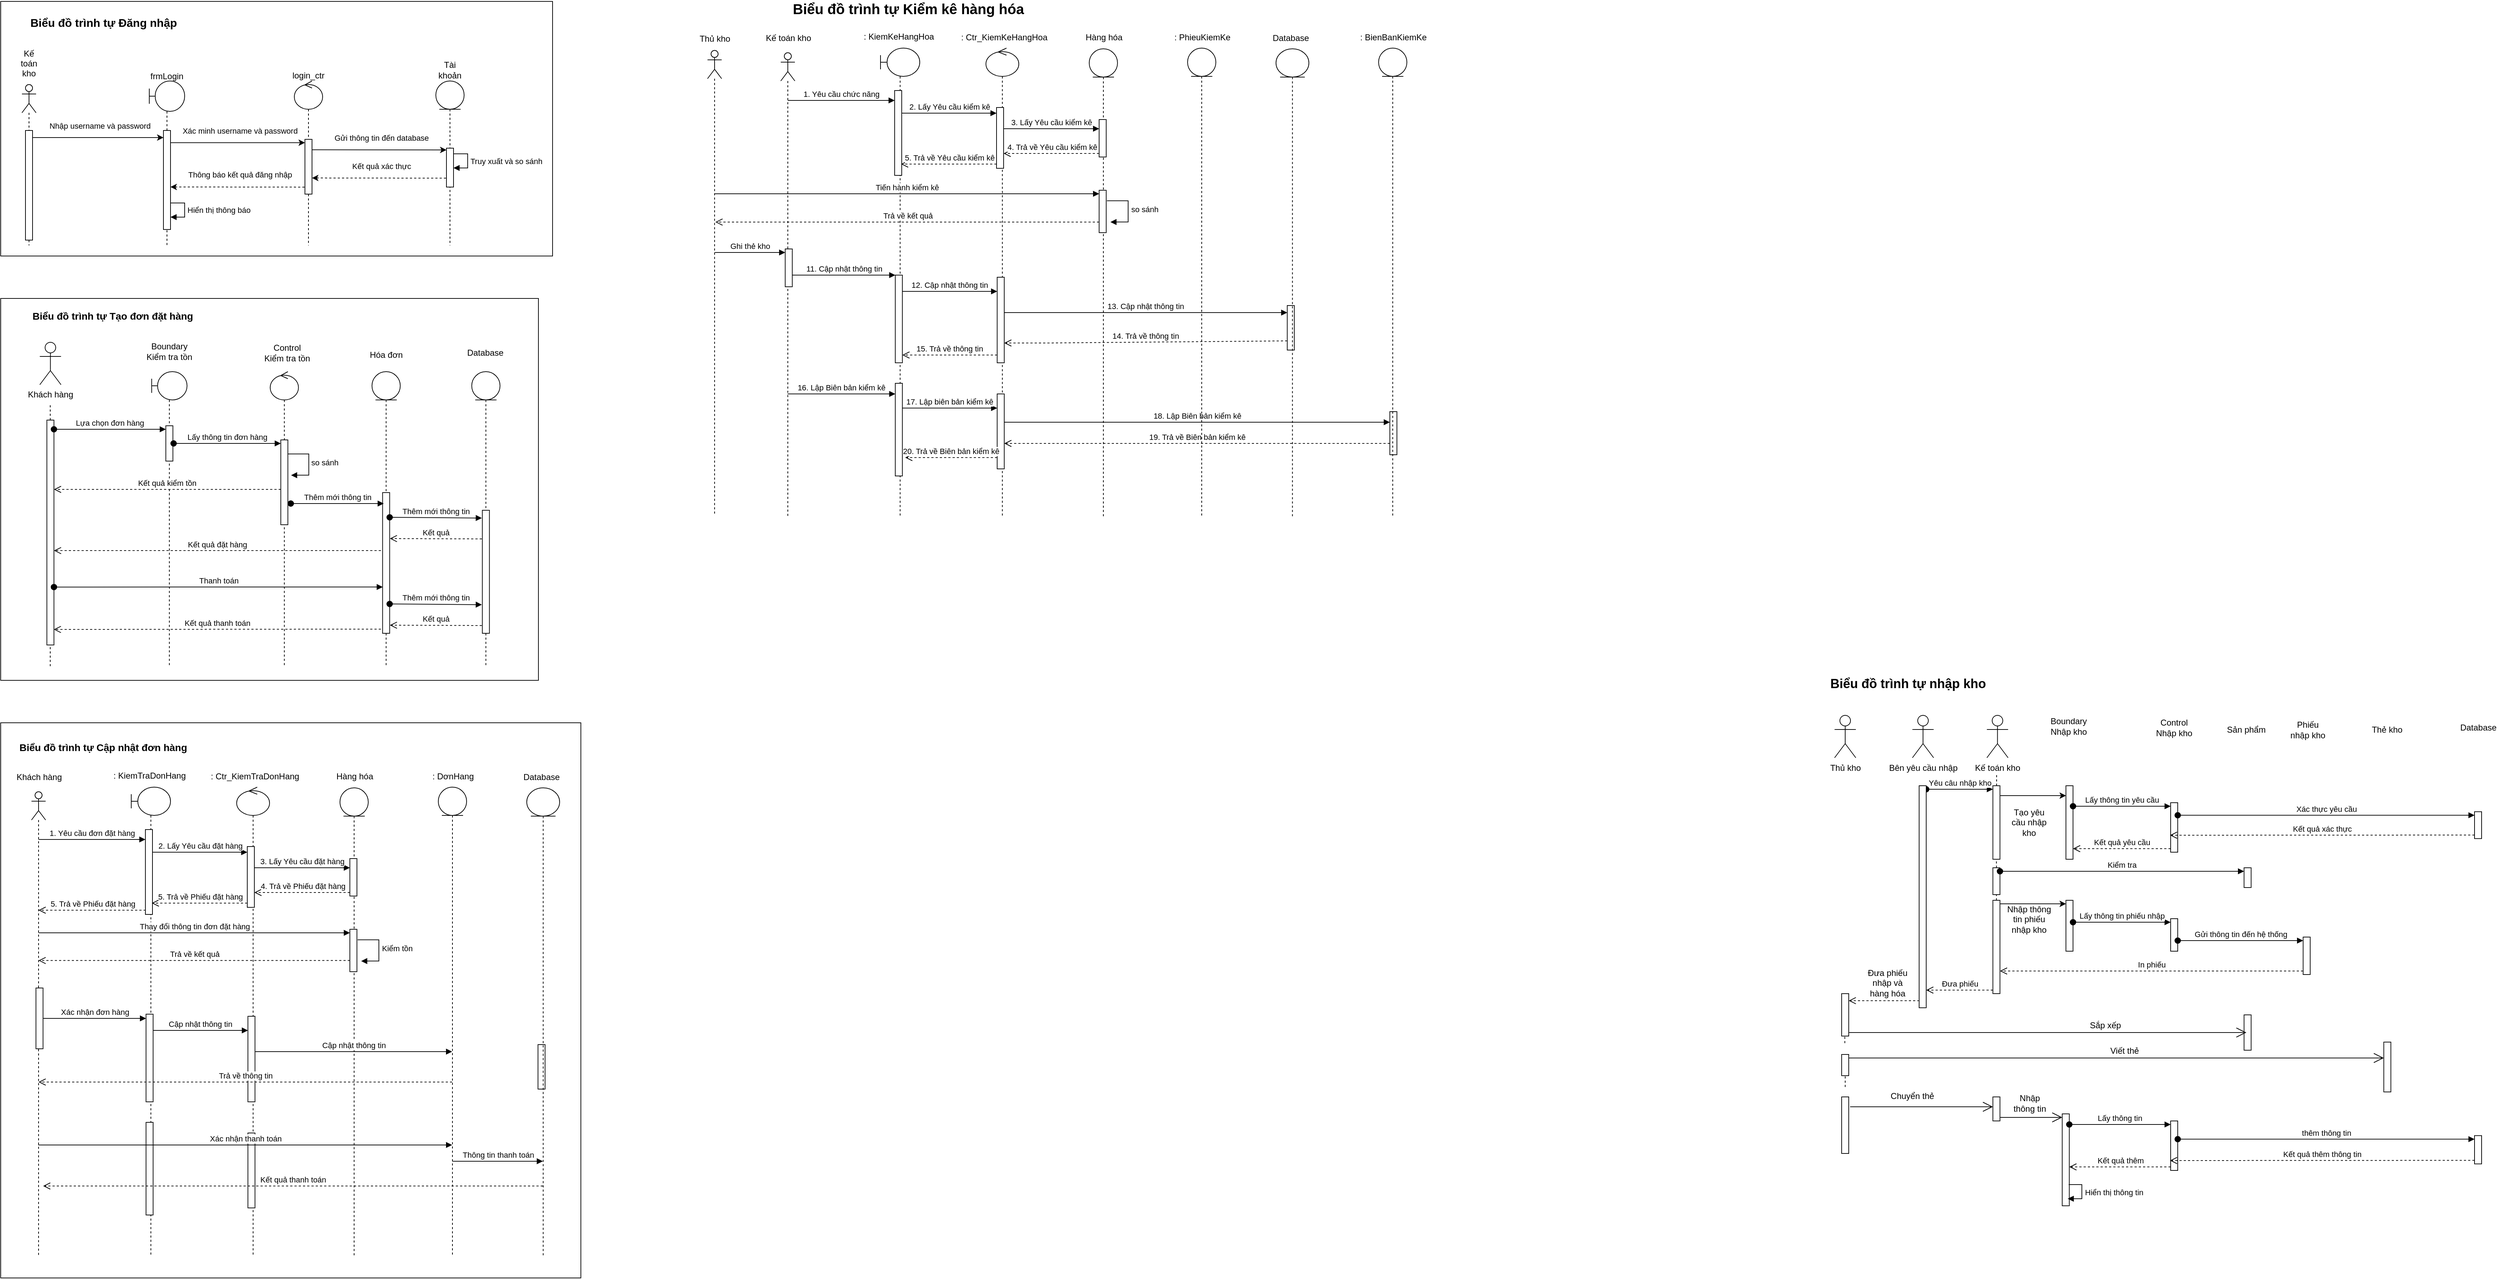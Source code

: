 <mxfile version="27.1.6">
  <diagram name="Trang-1" id="lKO_-viZrgqjmMFy0Pk6">
    <mxGraphModel dx="3700" dy="1744" grid="1" gridSize="10" guides="1" tooltips="1" connect="1" arrows="1" fold="1" page="1" pageScale="1" pageWidth="827" pageHeight="1169" math="0" shadow="0">
      <root>
        <mxCell id="0" />
        <mxCell id="1" parent="0" />
        <mxCell id="ym168RmoMdldGewynsLo-110" value="Kế toán kho" style="shape=umlActor;verticalLabelPosition=bottom;verticalAlign=top;html=1;outlineConnect=0;" vertex="1" parent="1">
          <mxGeometry x="2847.25" y="1149.5" width="30" height="60" as="geometry" />
        </mxCell>
        <mxCell id="ym168RmoMdldGewynsLo-111" value="Thủ kho" style="shape=umlActor;verticalLabelPosition=bottom;verticalAlign=top;html=1;outlineConnect=0;" vertex="1" parent="1">
          <mxGeometry x="2632" y="1149.5" width="30" height="60" as="geometry" />
        </mxCell>
        <mxCell id="ym168RmoMdldGewynsLo-112" value="&lt;font style=&quot;font-size: 18px;&quot;&gt;&lt;b&gt;Biểu đồ trình tự nhập kho&lt;/b&gt;&lt;/font&gt;" style="text;html=1;strokeColor=none;fillColor=none;align=center;verticalAlign=middle;whiteSpace=wrap;rounded=0;" vertex="1" parent="1">
          <mxGeometry x="2605.75" y="1090" width="260" height="30" as="geometry" />
        </mxCell>
        <mxCell id="ym168RmoMdldGewynsLo-113" value="" style="html=1;points=[[0,0,0,0,5],[0,1,0,0,-5],[1,0,0,0,5],[1,1,0,0,-5]];perimeter=orthogonalPerimeter;outlineConnect=0;targetShapes=umlLifeline;portConstraint=eastwest;newEdgeStyle={&quot;curved&quot;:0,&quot;rounded&quot;:0};" vertex="1" parent="1">
          <mxGeometry x="2959" y="1249" width="10" height="104" as="geometry" />
        </mxCell>
        <mxCell id="ym168RmoMdldGewynsLo-114" value="" style="html=1;points=[[0,0,0,0,5],[0,1,0,0,-5],[1,0,0,0,5],[1,1,0,0,-5]];perimeter=orthogonalPerimeter;outlineConnect=0;targetShapes=umlLifeline;portConstraint=eastwest;newEdgeStyle={&quot;curved&quot;:0,&quot;rounded&quot;:0};" vertex="1" parent="1">
          <mxGeometry x="2959" y="1411" width="10" height="72" as="geometry" />
        </mxCell>
        <mxCell id="ym168RmoMdldGewynsLo-115" value="Boundary Nhập kho" style="text;html=1;strokeColor=none;fillColor=none;align=center;verticalAlign=middle;whiteSpace=wrap;rounded=0;" vertex="1" parent="1">
          <mxGeometry x="2933.37" y="1149.5" width="60" height="30" as="geometry" />
        </mxCell>
        <mxCell id="ym168RmoMdldGewynsLo-116" value="" style="html=1;points=[[0,0,0,0,5],[0,1,0,0,-5],[1,0,0,0,5],[1,1,0,0,-5]];perimeter=orthogonalPerimeter;outlineConnect=0;targetShapes=umlLifeline;portConstraint=eastwest;newEdgeStyle={&quot;curved&quot;:0,&quot;rounded&quot;:0};" vertex="1" parent="1">
          <mxGeometry x="3107" y="1273" width="10" height="70" as="geometry" />
        </mxCell>
        <mxCell id="ym168RmoMdldGewynsLo-117" value="" style="html=1;points=[[0,0,0,0,5],[0,1,0,0,-5],[1,0,0,0,5],[1,1,0,0,-5]];perimeter=orthogonalPerimeter;outlineConnect=0;targetShapes=umlLifeline;portConstraint=eastwest;newEdgeStyle={&quot;curved&quot;:0,&quot;rounded&quot;:0};" vertex="1" parent="1">
          <mxGeometry x="3107" y="1437" width="10" height="46" as="geometry" />
        </mxCell>
        <mxCell id="ym168RmoMdldGewynsLo-118" value="" style="html=1;points=[[0,0,0,0,5],[0,1,0,0,-5],[1,0,0,0,5],[1,1,0,0,-5]];perimeter=orthogonalPerimeter;outlineConnect=0;targetShapes=umlLifeline;portConstraint=eastwest;newEdgeStyle={&quot;curved&quot;:0,&quot;rounded&quot;:0};" vertex="1" parent="1">
          <mxGeometry x="3107" y="1723" width="10" height="70" as="geometry" />
        </mxCell>
        <mxCell id="ym168RmoMdldGewynsLo-119" value="Control Nhập kho" style="text;html=1;strokeColor=none;fillColor=none;align=center;verticalAlign=middle;whiteSpace=wrap;rounded=0;" vertex="1" parent="1">
          <mxGeometry x="3082" y="1151.5" width="60" height="30" as="geometry" />
        </mxCell>
        <mxCell id="ym168RmoMdldGewynsLo-120" value="" style="html=1;points=[[0,0,0,0,5],[0,1,0,0,-5],[1,0,0,0,5],[1,1,0,0,-5]];perimeter=orthogonalPerimeter;outlineConnect=0;targetShapes=umlLifeline;portConstraint=eastwest;newEdgeStyle={&quot;curved&quot;:0,&quot;rounded&quot;:0};" vertex="1" parent="1">
          <mxGeometry x="3210.75" y="1365" width="10" height="28" as="geometry" />
        </mxCell>
        <mxCell id="ym168RmoMdldGewynsLo-121" value="" style="html=1;points=[[0,0,0,0,5],[0,1,0,0,-5],[1,0,0,0,5],[1,1,0,0,-5]];perimeter=orthogonalPerimeter;outlineConnect=0;targetShapes=umlLifeline;portConstraint=eastwest;newEdgeStyle={&quot;curved&quot;:0,&quot;rounded&quot;:0};" vertex="1" parent="1">
          <mxGeometry x="3210.75" y="1573" width="10" height="50" as="geometry" />
        </mxCell>
        <mxCell id="ym168RmoMdldGewynsLo-122" value="Sản phẩm" style="text;html=1;strokeColor=none;fillColor=none;align=center;verticalAlign=middle;whiteSpace=wrap;rounded=0;" vertex="1" parent="1">
          <mxGeometry x="3184" y="1159.5" width="60" height="20" as="geometry" />
        </mxCell>
        <mxCell id="ym168RmoMdldGewynsLo-123" value="" style="html=1;points=[[0,0,0,0,5],[0,1,0,0,-5],[1,0,0,0,5],[1,1,0,0,-5]];perimeter=orthogonalPerimeter;outlineConnect=0;targetShapes=umlLifeline;portConstraint=eastwest;newEdgeStyle={&quot;curved&quot;:0,&quot;rounded&quot;:0};" vertex="1" parent="1">
          <mxGeometry x="3294.25" y="1463" width="10" height="53" as="geometry" />
        </mxCell>
        <mxCell id="ym168RmoMdldGewynsLo-124" value="" style="html=1;points=[[0,0,0,0,5],[0,1,0,0,-5],[1,0,0,0,5],[1,1,0,0,-5]];perimeter=orthogonalPerimeter;outlineConnect=0;targetShapes=umlLifeline;portConstraint=eastwest;newEdgeStyle={&quot;curved&quot;:0,&quot;rounded&quot;:0};" vertex="1" parent="1">
          <mxGeometry x="3408.25" y="1611.5" width="10" height="70.5" as="geometry" />
        </mxCell>
        <mxCell id="ym168RmoMdldGewynsLo-125" value="Phiếu nhập kho" style="text;html=1;strokeColor=none;fillColor=none;align=center;verticalAlign=middle;whiteSpace=wrap;rounded=0;" vertex="1" parent="1">
          <mxGeometry x="3270.87" y="1154.5" width="60" height="30" as="geometry" />
        </mxCell>
        <mxCell id="ym168RmoMdldGewynsLo-126" value="Thẻ kho" style="text;html=1;strokeColor=none;fillColor=none;align=center;verticalAlign=middle;whiteSpace=wrap;rounded=0;" vertex="1" parent="1">
          <mxGeometry x="3383.25" y="1154.5" width="60" height="30" as="geometry" />
        </mxCell>
        <mxCell id="ym168RmoMdldGewynsLo-127" value="" style="html=1;points=[[0,0,0,0,5],[0,1,0,0,-5],[1,0,0,0,5],[1,1,0,0,-5]];perimeter=orthogonalPerimeter;outlineConnect=0;targetShapes=umlLifeline;portConstraint=eastwest;newEdgeStyle={&quot;curved&quot;:0,&quot;rounded&quot;:0};" vertex="1" parent="1">
          <mxGeometry x="3536.5" y="1285.75" width="10" height="38" as="geometry" />
        </mxCell>
        <mxCell id="ym168RmoMdldGewynsLo-128" value="" style="html=1;points=[[0,0,0,0,5],[0,1,0,0,-5],[1,0,0,0,5],[1,1,0,0,-5]];perimeter=orthogonalPerimeter;outlineConnect=0;targetShapes=umlLifeline;portConstraint=eastwest;newEdgeStyle={&quot;curved&quot;:0,&quot;rounded&quot;:0};" vertex="1" parent="1">
          <mxGeometry x="3536.5" y="1743.75" width="10" height="40" as="geometry" />
        </mxCell>
        <mxCell id="ym168RmoMdldGewynsLo-129" value="Database" style="text;html=1;strokeColor=none;fillColor=none;align=center;verticalAlign=middle;whiteSpace=wrap;rounded=0;" vertex="1" parent="1">
          <mxGeometry x="3511.5" y="1152.25" width="60" height="30" as="geometry" />
        </mxCell>
        <mxCell id="ym168RmoMdldGewynsLo-130" value="" style="endArrow=none;dashed=1;html=1;rounded=0;" edge="1" parent="1" source="ym168RmoMdldGewynsLo-132">
          <mxGeometry width="50" height="50" relative="1" as="geometry">
            <mxPoint x="2861.02" y="1613" as="sourcePoint" />
            <mxPoint x="2861.02" y="1233" as="targetPoint" />
          </mxGeometry>
        </mxCell>
        <mxCell id="ym168RmoMdldGewynsLo-131" value="" style="endArrow=none;dashed=1;html=1;rounded=0;" edge="1" parent="1" source="ym168RmoMdldGewynsLo-140" target="ym168RmoMdldGewynsLo-132">
          <mxGeometry width="50" height="50" relative="1" as="geometry">
            <mxPoint x="2861.02" y="1613" as="sourcePoint" />
            <mxPoint x="2861.02" y="1233" as="targetPoint" />
          </mxGeometry>
        </mxCell>
        <mxCell id="ym168RmoMdldGewynsLo-132" value="" style="html=1;points=[[0,0,0,0,5],[0,1,0,0,-5],[1,0,0,0,5],[1,1,0,0,-5]];perimeter=orthogonalPerimeter;outlineConnect=0;targetShapes=umlLifeline;portConstraint=eastwest;newEdgeStyle={&quot;curved&quot;:0,&quot;rounded&quot;:0};" vertex="1" parent="1">
          <mxGeometry x="2855.75" y="1249" width="10" height="104" as="geometry" />
        </mxCell>
        <mxCell id="ym168RmoMdldGewynsLo-133" value="" style="endArrow=classic;html=1;rounded=0;exitX=1;exitY=0;exitDx=0;exitDy=5;exitPerimeter=0;" edge="1" parent="1">
          <mxGeometry width="50" height="50" relative="1" as="geometry">
            <mxPoint x="2865.75" y="1263" as="sourcePoint" />
            <mxPoint x="2959" y="1263" as="targetPoint" />
          </mxGeometry>
        </mxCell>
        <mxCell id="ym168RmoMdldGewynsLo-134" value="Tạo yêu cầu nhập kho" style="text;html=1;strokeColor=none;fillColor=none;align=center;verticalAlign=middle;whiteSpace=wrap;rounded=0;" vertex="1" parent="1">
          <mxGeometry x="2877.25" y="1286" width="60" height="30" as="geometry" />
        </mxCell>
        <mxCell id="ym168RmoMdldGewynsLo-135" value="Lấy thông tin yêu cầu" style="html=1;verticalAlign=bottom;startArrow=oval;endArrow=block;startSize=8;curved=0;rounded=0;entryX=0;entryY=0;entryDx=0;entryDy=5;" edge="1" parent="1" source="ym168RmoMdldGewynsLo-113" target="ym168RmoMdldGewynsLo-116">
          <mxGeometry relative="1" as="geometry">
            <mxPoint x="2993.37" y="1278" as="sourcePoint" />
          </mxGeometry>
        </mxCell>
        <mxCell id="ym168RmoMdldGewynsLo-136" value="Xác thực yêu cầu" style="html=1;verticalAlign=bottom;startArrow=oval;endArrow=block;startSize=8;curved=0;rounded=0;entryX=0;entryY=0;entryDx=0;entryDy=5;" edge="1" parent="1" source="ym168RmoMdldGewynsLo-116" target="ym168RmoMdldGewynsLo-127">
          <mxGeometry relative="1" as="geometry">
            <mxPoint x="3119.5" y="1293" as="sourcePoint" />
          </mxGeometry>
        </mxCell>
        <mxCell id="ym168RmoMdldGewynsLo-137" value="Kết quả xác thực" style="html=1;verticalAlign=bottom;endArrow=open;dashed=1;endSize=8;curved=0;rounded=0;exitX=0;exitY=1;exitDx=0;exitDy=-5;exitPerimeter=0;" edge="1" parent="1" source="ym168RmoMdldGewynsLo-127">
          <mxGeometry relative="1" as="geometry">
            <mxPoint x="3659.5" y="1313" as="sourcePoint" />
            <mxPoint x="3106" y="1319" as="targetPoint" />
          </mxGeometry>
        </mxCell>
        <mxCell id="ym168RmoMdldGewynsLo-138" value="Kết quả yêu cầu" style="html=1;verticalAlign=bottom;endArrow=open;dashed=1;endSize=8;curved=0;rounded=0;exitX=0;exitY=1;exitDx=0;exitDy=-5;exitPerimeter=0;" edge="1" parent="1" source="ym168RmoMdldGewynsLo-116" target="ym168RmoMdldGewynsLo-113">
          <mxGeometry relative="1" as="geometry">
            <mxPoint x="3242" y="1393" as="sourcePoint" />
            <mxPoint x="3002" y="1333" as="targetPoint" />
          </mxGeometry>
        </mxCell>
        <mxCell id="ym168RmoMdldGewynsLo-139" value="" style="endArrow=none;dashed=1;html=1;rounded=0;" edge="1" parent="1" source="ym168RmoMdldGewynsLo-142" target="ym168RmoMdldGewynsLo-140">
          <mxGeometry width="50" height="50" relative="1" as="geometry">
            <mxPoint x="2861.02" y="1613" as="sourcePoint" />
            <mxPoint x="2861" y="1353" as="targetPoint" />
          </mxGeometry>
        </mxCell>
        <mxCell id="ym168RmoMdldGewynsLo-140" value="" style="html=1;points=[[0,0,0,0,5],[0,1,0,0,-5],[1,0,0,0,5],[1,1,0,0,-5]];perimeter=orthogonalPerimeter;outlineConnect=0;targetShapes=umlLifeline;portConstraint=eastwest;newEdgeStyle={&quot;curved&quot;:0,&quot;rounded&quot;:0};" vertex="1" parent="1">
          <mxGeometry x="2855.75" y="1365" width="10" height="38" as="geometry" />
        </mxCell>
        <mxCell id="ym168RmoMdldGewynsLo-141" value="Kiểm tra" style="html=1;verticalAlign=bottom;startArrow=oval;endArrow=block;startSize=8;curved=0;rounded=0;entryX=0;entryY=0;entryDx=0;entryDy=5;exitX=1;exitY=0;exitDx=0;exitDy=5;exitPerimeter=0;" edge="1" parent="1" source="ym168RmoMdldGewynsLo-140" target="ym168RmoMdldGewynsLo-120">
          <mxGeometry relative="1" as="geometry">
            <mxPoint x="3202" y="1368" as="sourcePoint" />
          </mxGeometry>
        </mxCell>
        <mxCell id="ym168RmoMdldGewynsLo-142" value="" style="html=1;points=[[0,0,0,0,5],[0,1,0,0,-5],[1,0,0,0,5],[1,1,0,0,-5]];perimeter=orthogonalPerimeter;outlineConnect=0;targetShapes=umlLifeline;portConstraint=eastwest;newEdgeStyle={&quot;curved&quot;:0,&quot;rounded&quot;:0};" vertex="1" parent="1">
          <mxGeometry x="2855.75" y="1411" width="10" height="132" as="geometry" />
        </mxCell>
        <mxCell id="ym168RmoMdldGewynsLo-143" value="Yêu câu nhập kho" style="html=1;verticalAlign=bottom;startArrow=oval;endArrow=block;startSize=8;curved=0;rounded=0;exitX=1;exitY=0;exitDx=0;exitDy=5;exitPerimeter=0;entryX=0;entryY=0;entryDx=0;entryDy=5;entryPerimeter=0;" edge="1" parent="1" source="ym168RmoMdldGewynsLo-150" target="ym168RmoMdldGewynsLo-132">
          <mxGeometry relative="1" as="geometry">
            <mxPoint x="2769" y="1273" as="sourcePoint" />
            <mxPoint x="2839" y="1273" as="targetPoint" />
          </mxGeometry>
        </mxCell>
        <mxCell id="ym168RmoMdldGewynsLo-144" value="" style="endArrow=classic;html=1;rounded=0;exitX=1;exitY=0;exitDx=0;exitDy=5;exitPerimeter=0;entryX=0;entryY=0;entryDx=0;entryDy=5;entryPerimeter=0;" edge="1" parent="1" source="ym168RmoMdldGewynsLo-142" target="ym168RmoMdldGewynsLo-114">
          <mxGeometry width="50" height="50" relative="1" as="geometry">
            <mxPoint x="3102" y="1353" as="sourcePoint" />
            <mxPoint x="3152" y="1303" as="targetPoint" />
          </mxGeometry>
        </mxCell>
        <mxCell id="ym168RmoMdldGewynsLo-145" value="Nhập thông tin phiếu nhập kho" style="text;html=1;strokeColor=none;fillColor=none;align=center;verticalAlign=middle;whiteSpace=wrap;rounded=0;" vertex="1" parent="1">
          <mxGeometry x="2872.25" y="1423" width="70" height="30" as="geometry" />
        </mxCell>
        <mxCell id="ym168RmoMdldGewynsLo-146" value="Lấy thông tin phiếu nhập" style="html=1;verticalAlign=bottom;startArrow=oval;endArrow=block;startSize=8;curved=0;rounded=0;entryX=0;entryY=0;entryDx=0;entryDy=5;" edge="1" parent="1" source="ym168RmoMdldGewynsLo-114" target="ym168RmoMdldGewynsLo-117">
          <mxGeometry relative="1" as="geometry">
            <mxPoint x="3099.5" y="1442" as="sourcePoint" />
          </mxGeometry>
        </mxCell>
        <mxCell id="ym168RmoMdldGewynsLo-147" value="Gửi thông tin đến hệ thống" style="html=1;verticalAlign=bottom;startArrow=oval;endArrow=block;startSize=8;curved=0;rounded=0;entryX=0;entryY=0;entryDx=0;entryDy=5;" edge="1" parent="1" source="ym168RmoMdldGewynsLo-117" target="ym168RmoMdldGewynsLo-123">
          <mxGeometry relative="1" as="geometry">
            <mxPoint x="3334.25" y="1468" as="sourcePoint" />
          </mxGeometry>
        </mxCell>
        <mxCell id="ym168RmoMdldGewynsLo-148" value="In phiếu" style="html=1;verticalAlign=bottom;endArrow=open;dashed=1;endSize=8;curved=0;rounded=0;exitX=0;exitY=1;exitDx=0;exitDy=-5;exitPerimeter=0;" edge="1" parent="1" source="ym168RmoMdldGewynsLo-123" target="ym168RmoMdldGewynsLo-142">
          <mxGeometry relative="1" as="geometry">
            <mxPoint x="3342" y="1511" as="sourcePoint" />
            <mxPoint x="2988.37" y="1511" as="targetPoint" />
          </mxGeometry>
        </mxCell>
        <mxCell id="ym168RmoMdldGewynsLo-149" value="Bên yêu cầu nhập" style="shape=umlActor;verticalLabelPosition=bottom;verticalAlign=top;html=1;outlineConnect=0;" vertex="1" parent="1">
          <mxGeometry x="2742" y="1149.5" width="30" height="60" as="geometry" />
        </mxCell>
        <mxCell id="ym168RmoMdldGewynsLo-150" value="" style="html=1;points=[[0,0,0,0,5],[0,1,0,0,-5],[1,0,0,0,5],[1,1,0,0,-5]];perimeter=orthogonalPerimeter;outlineConnect=0;targetShapes=umlLifeline;portConstraint=eastwest;newEdgeStyle={&quot;curved&quot;:0,&quot;rounded&quot;:0};" vertex="1" parent="1">
          <mxGeometry x="2751.5" y="1249" width="10" height="314" as="geometry" />
        </mxCell>
        <mxCell id="ym168RmoMdldGewynsLo-151" value="Đưa phiếu" style="html=1;verticalAlign=bottom;endArrow=open;dashed=1;endSize=8;curved=0;rounded=0;exitX=0;exitY=1;exitDx=0;exitDy=-5;exitPerimeter=0;" edge="1" parent="1" source="ym168RmoMdldGewynsLo-142" target="ym168RmoMdldGewynsLo-150">
          <mxGeometry relative="1" as="geometry">
            <mxPoint x="3112" y="1463" as="sourcePoint" />
            <mxPoint x="3032" y="1463" as="targetPoint" />
          </mxGeometry>
        </mxCell>
        <mxCell id="ym168RmoMdldGewynsLo-152" value="" style="endArrow=none;dashed=1;html=1;rounded=0;" edge="1" parent="1" target="ym168RmoMdldGewynsLo-153">
          <mxGeometry width="50" height="50" relative="1" as="geometry">
            <mxPoint x="2646.5" y="1613" as="sourcePoint" />
            <mxPoint x="2646.5" y="1233" as="targetPoint" />
          </mxGeometry>
        </mxCell>
        <mxCell id="ym168RmoMdldGewynsLo-153" value="" style="html=1;points=[[0,0,0,0,5],[0,1,0,0,-5],[1,0,0,0,5],[1,1,0,0,-5]];perimeter=orthogonalPerimeter;outlineConnect=0;targetShapes=umlLifeline;portConstraint=eastwest;newEdgeStyle={&quot;curved&quot;:0,&quot;rounded&quot;:0};" vertex="1" parent="1">
          <mxGeometry x="2642" y="1543" width="10" height="60" as="geometry" />
        </mxCell>
        <mxCell id="ym168RmoMdldGewynsLo-154" value="" style="html=1;verticalAlign=bottom;endArrow=open;dashed=1;endSize=8;curved=0;rounded=0;exitX=0.05;exitY=0.968;exitDx=0;exitDy=0;exitPerimeter=0;" edge="1" parent="1" source="ym168RmoMdldGewynsLo-150" target="ym168RmoMdldGewynsLo-153">
          <mxGeometry relative="1" as="geometry">
            <mxPoint x="2742" y="1553" as="sourcePoint" />
            <mxPoint x="2662" y="1553" as="targetPoint" />
          </mxGeometry>
        </mxCell>
        <mxCell id="ym168RmoMdldGewynsLo-155" value="Đưa phiếu nhập và hàng hóa" style="text;html=1;strokeColor=none;fillColor=none;align=center;verticalAlign=middle;whiteSpace=wrap;rounded=0;" vertex="1" parent="1">
          <mxGeometry x="2676.5" y="1513" width="60" height="30" as="geometry" />
        </mxCell>
        <mxCell id="ym168RmoMdldGewynsLo-156" value="Sắp xếp&amp;nbsp;" style="text;html=1;strokeColor=none;fillColor=none;align=center;verticalAlign=middle;whiteSpace=wrap;rounded=0;" vertex="1" parent="1">
          <mxGeometry x="2963.75" y="1573" width="104.75" height="30" as="geometry" />
        </mxCell>
        <mxCell id="ym168RmoMdldGewynsLo-157" value="" style="endArrow=none;dashed=1;html=1;rounded=0;" edge="1" parent="1" target="ym168RmoMdldGewynsLo-158">
          <mxGeometry width="50" height="50" relative="1" as="geometry">
            <mxPoint x="2647" y="1675.0" as="sourcePoint" />
            <mxPoint x="2646.5" y="1219" as="targetPoint" />
          </mxGeometry>
        </mxCell>
        <mxCell id="ym168RmoMdldGewynsLo-158" value="" style="html=1;points=[[0,0,0,0,5],[0,1,0,0,-5],[1,0,0,0,5],[1,1,0,0,-5]];perimeter=orthogonalPerimeter;outlineConnect=0;targetShapes=umlLifeline;portConstraint=eastwest;newEdgeStyle={&quot;curved&quot;:0,&quot;rounded&quot;:0};" vertex="1" parent="1">
          <mxGeometry x="2642" y="1629" width="10" height="30" as="geometry" />
        </mxCell>
        <mxCell id="ym168RmoMdldGewynsLo-159" value="" style="endArrow=open;endFill=1;endSize=12;html=1;rounded=0;exitX=1;exitY=1;exitDx=0;exitDy=-5;exitPerimeter=0;" edge="1" parent="1" source="ym168RmoMdldGewynsLo-153">
          <mxGeometry width="160" relative="1" as="geometry">
            <mxPoint x="2662" y="1593" as="sourcePoint" />
            <mxPoint x="3214" y="1598" as="targetPoint" />
          </mxGeometry>
        </mxCell>
        <mxCell id="ym168RmoMdldGewynsLo-160" value="" style="endArrow=open;endFill=1;endSize=12;html=1;rounded=0;exitX=1;exitY=0;exitDx=0;exitDy=5;exitPerimeter=0;" edge="1" parent="1" source="ym168RmoMdldGewynsLo-158" target="ym168RmoMdldGewynsLo-124">
          <mxGeometry width="160" relative="1" as="geometry">
            <mxPoint x="2662" y="1630.94" as="sourcePoint" />
            <mxPoint x="3322" y="1634" as="targetPoint" />
          </mxGeometry>
        </mxCell>
        <mxCell id="ym168RmoMdldGewynsLo-161" value="Viết thẻ" style="text;html=1;strokeColor=none;fillColor=none;align=center;verticalAlign=middle;whiteSpace=wrap;rounded=0;" vertex="1" parent="1">
          <mxGeometry x="3012" y="1609" width="60" height="30" as="geometry" />
        </mxCell>
        <mxCell id="ym168RmoMdldGewynsLo-162" value="" style="endArrow=none;dashed=1;html=1;rounded=0;" edge="1" parent="1" target="ym168RmoMdldGewynsLo-163">
          <mxGeometry width="50" height="50" relative="1" as="geometry">
            <mxPoint x="2647" y="1763" as="sourcePoint" />
            <mxPoint x="2647" y="1673" as="targetPoint" />
          </mxGeometry>
        </mxCell>
        <mxCell id="ym168RmoMdldGewynsLo-163" value="" style="html=1;points=[[0,0,0,0,5],[0,1,0,0,-5],[1,0,0,0,5],[1,1,0,0,-5]];perimeter=orthogonalPerimeter;outlineConnect=0;targetShapes=umlLifeline;portConstraint=eastwest;newEdgeStyle={&quot;curved&quot;:0,&quot;rounded&quot;:0};" vertex="1" parent="1">
          <mxGeometry x="2642" y="1689" width="10" height="80" as="geometry" />
        </mxCell>
        <mxCell id="ym168RmoMdldGewynsLo-164" value="" style="html=1;points=[[0,0,0,0,5],[0,1,0,0,-5],[1,0,0,0,5],[1,1,0,0,-5]];perimeter=orthogonalPerimeter;outlineConnect=0;targetShapes=umlLifeline;portConstraint=eastwest;newEdgeStyle={&quot;curved&quot;:0,&quot;rounded&quot;:0};" vertex="1" parent="1">
          <mxGeometry x="2855.75" y="1689" width="10" height="34" as="geometry" />
        </mxCell>
        <mxCell id="ym168RmoMdldGewynsLo-165" value="" style="endArrow=open;endFill=1;endSize=12;html=1;rounded=0;" edge="1" parent="1" target="ym168RmoMdldGewynsLo-164">
          <mxGeometry width="160" relative="1" as="geometry">
            <mxPoint x="2654" y="1703" as="sourcePoint" />
            <mxPoint x="2813.75" y="1703" as="targetPoint" />
          </mxGeometry>
        </mxCell>
        <mxCell id="ym168RmoMdldGewynsLo-166" value="Chuyển thẻ" style="text;html=1;strokeColor=none;fillColor=none;align=center;verticalAlign=middle;whiteSpace=wrap;rounded=0;" vertex="1" parent="1">
          <mxGeometry x="2702.12" y="1673" width="80" height="30" as="geometry" />
        </mxCell>
        <mxCell id="ym168RmoMdldGewynsLo-167" value="" style="html=1;points=[[0,0,0,0,5],[0,1,0,0,-5],[1,0,0,0,5],[1,1,0,0,-5]];perimeter=orthogonalPerimeter;outlineConnect=0;targetShapes=umlLifeline;portConstraint=eastwest;newEdgeStyle={&quot;curved&quot;:0,&quot;rounded&quot;:0};" vertex="1" parent="1">
          <mxGeometry x="2953.75" y="1713" width="10" height="130" as="geometry" />
        </mxCell>
        <mxCell id="ym168RmoMdldGewynsLo-168" value="Lấy thông tin" style="html=1;verticalAlign=bottom;startArrow=oval;endArrow=block;startSize=8;curved=0;rounded=0;entryX=0;entryY=0;entryDx=0;entryDy=5;" edge="1" parent="1" source="ym168RmoMdldGewynsLo-167" target="ym168RmoMdldGewynsLo-118">
          <mxGeometry relative="1" as="geometry">
            <mxPoint x="3569.62" y="1718" as="sourcePoint" />
          </mxGeometry>
        </mxCell>
        <mxCell id="ym168RmoMdldGewynsLo-169" value="thêm thông tin" style="html=1;verticalAlign=bottom;startArrow=oval;endArrow=block;startSize=8;curved=0;rounded=0;entryX=0;entryY=0;entryDx=0;entryDy=5;" edge="1" parent="1" source="ym168RmoMdldGewynsLo-118" target="ym168RmoMdldGewynsLo-128">
          <mxGeometry relative="1" as="geometry">
            <mxPoint x="3502.12" y="1748" as="sourcePoint" />
          </mxGeometry>
        </mxCell>
        <mxCell id="ym168RmoMdldGewynsLo-170" value="Kết quả thêm thông tin" style="html=1;verticalAlign=bottom;endArrow=open;dashed=1;endSize=8;curved=0;rounded=0;exitX=0;exitY=1;exitDx=0;exitDy=-5;exitPerimeter=0;" edge="1" parent="1" source="ym168RmoMdldGewynsLo-128">
          <mxGeometry relative="1" as="geometry">
            <mxPoint x="3089.5" y="1653" as="sourcePoint" />
            <mxPoint x="3106" y="1779" as="targetPoint" />
          </mxGeometry>
        </mxCell>
        <mxCell id="ym168RmoMdldGewynsLo-171" value="Kết quả thêm" style="html=1;verticalAlign=bottom;endArrow=open;dashed=1;endSize=8;curved=0;rounded=0;exitX=0;exitY=1;exitDx=0;exitDy=-5;exitPerimeter=0;" edge="1" parent="1" source="ym168RmoMdldGewynsLo-118" target="ym168RmoMdldGewynsLo-167">
          <mxGeometry relative="1" as="geometry">
            <mxPoint x="3111.75" y="1803" as="sourcePoint" />
            <mxPoint x="3031.75" y="1803" as="targetPoint" />
          </mxGeometry>
        </mxCell>
        <mxCell id="ym168RmoMdldGewynsLo-172" value="Hiển thị thông tin" style="html=1;align=left;spacingLeft=2;endArrow=block;rounded=0;edgeStyle=orthogonalEdgeStyle;curved=0;rounded=0;" edge="1" parent="1">
          <mxGeometry relative="1" as="geometry">
            <mxPoint x="2962.87" y="1813" as="sourcePoint" />
            <Array as="points">
              <mxPoint x="2981.5" y="1813" />
              <mxPoint x="2981.5" y="1833" />
            </Array>
            <mxPoint x="2961.5" y="1833" as="targetPoint" />
          </mxGeometry>
        </mxCell>
        <mxCell id="ym168RmoMdldGewynsLo-173" value="" style="endArrow=open;endFill=1;endSize=12;html=1;rounded=0;exitX=1;exitY=1;exitDx=0;exitDy=-5;exitPerimeter=0;" edge="1" parent="1" source="ym168RmoMdldGewynsLo-164" target="ym168RmoMdldGewynsLo-167">
          <mxGeometry width="160" relative="1" as="geometry">
            <mxPoint x="2942" y="1673" as="sourcePoint" />
            <mxPoint x="3102" y="1673" as="targetPoint" />
          </mxGeometry>
        </mxCell>
        <mxCell id="ym168RmoMdldGewynsLo-174" value="Nhập thông tin" style="text;html=1;strokeColor=none;fillColor=none;align=center;verticalAlign=middle;whiteSpace=wrap;rounded=0;" vertex="1" parent="1">
          <mxGeometry x="2878.37" y="1683" width="60" height="30" as="geometry" />
        </mxCell>
        <mxCell id="ym168RmoMdldGewynsLo-213" value="" style="group" vertex="1" connectable="0" parent="1">
          <mxGeometry x="40" y="140" width="780" height="360" as="geometry" />
        </mxCell>
        <mxCell id="ym168RmoMdldGewynsLo-202" value="" style="rounded=0;whiteSpace=wrap;html=1;" vertex="1" parent="ym168RmoMdldGewynsLo-213">
          <mxGeometry width="780" height="360" as="geometry" />
        </mxCell>
        <mxCell id="ym168RmoMdldGewynsLo-45" value="Biểu đồ trình tự Đăng nhập" style="text;html=1;strokeColor=none;fillColor=none;align=left;verticalAlign=middle;whiteSpace=wrap;rounded=0;labelBackgroundColor=none;fontSize=16;fontStyle=1" vertex="1" parent="ym168RmoMdldGewynsLo-213">
          <mxGeometry x="40" y="10" width="460" height="40" as="geometry" />
        </mxCell>
        <mxCell id="ym168RmoMdldGewynsLo-46" value="Kế toán kho&lt;br&gt;&lt;br&gt;&lt;br&gt;&lt;br&gt;&lt;br&gt;&lt;br&gt;&lt;br&gt;&lt;br&gt;" style="shape=umlLifeline;perimeter=lifelinePerimeter;whiteSpace=wrap;html=1;container=1;dropTarget=0;collapsible=0;recursiveResize=0;outlineConnect=0;portConstraint=eastwest;newEdgeStyle={&quot;curved&quot;:0,&quot;rounded&quot;:0};participant=umlActor;" vertex="1" parent="ym168RmoMdldGewynsLo-213">
          <mxGeometry x="30" y="117.5" width="20" height="227.5" as="geometry" />
        </mxCell>
        <mxCell id="ym168RmoMdldGewynsLo-47" value="" style="html=1;points=[[0,0,0,0,5],[0,1,0,0,-5],[1,0,0,0,5],[1,1,0,0,-5]];perimeter=orthogonalPerimeter;outlineConnect=0;targetShapes=umlLifeline;portConstraint=eastwest;newEdgeStyle={&quot;curved&quot;:0,&quot;rounded&quot;:0};" vertex="1" parent="ym168RmoMdldGewynsLo-46">
          <mxGeometry x="5" y="65" width="10" height="155" as="geometry" />
        </mxCell>
        <mxCell id="ym168RmoMdldGewynsLo-48" value="frmLogin&lt;br&gt;&lt;br&gt;&lt;br&gt;&lt;br&gt;&lt;br&gt;" style="shape=umlLifeline;perimeter=lifelinePerimeter;whiteSpace=wrap;html=1;container=1;dropTarget=0;collapsible=0;recursiveResize=0;outlineConnect=0;portConstraint=eastwest;newEdgeStyle={&quot;curved&quot;:0,&quot;rounded&quot;:0};participant=umlBoundary;size=43;" vertex="1" parent="ym168RmoMdldGewynsLo-213">
          <mxGeometry x="210" y="112.5" width="50" height="232.5" as="geometry" />
        </mxCell>
        <mxCell id="ym168RmoMdldGewynsLo-49" value="" style="html=1;points=[[0,0,0,0,5],[0,1,0,0,-5],[1,0,0,0,5],[1,1,0,0,-5]];perimeter=orthogonalPerimeter;outlineConnect=0;targetShapes=umlLifeline;portConstraint=eastwest;newEdgeStyle={&quot;curved&quot;:0,&quot;rounded&quot;:0};" vertex="1" parent="ym168RmoMdldGewynsLo-48">
          <mxGeometry x="20" y="70" width="10" height="140" as="geometry" />
        </mxCell>
        <mxCell id="ym168RmoMdldGewynsLo-50" value="Tài khoản&lt;br&gt;&lt;br&gt;&lt;br&gt;&lt;br&gt;&lt;br&gt;&lt;br&gt;" style="shape=umlLifeline;perimeter=lifelinePerimeter;whiteSpace=wrap;html=1;container=1;dropTarget=0;collapsible=0;recursiveResize=0;outlineConnect=0;portConstraint=eastwest;newEdgeStyle={&quot;curved&quot;:0,&quot;rounded&quot;:0};participant=umlEntity;" vertex="1" parent="ym168RmoMdldGewynsLo-213">
          <mxGeometry x="615" y="112.5" width="40" height="232.5" as="geometry" />
        </mxCell>
        <mxCell id="ym168RmoMdldGewynsLo-51" value="" style="html=1;points=[[0,0,0,0,5],[0,1,0,0,-5],[1,0,0,0,5],[1,1,0,0,-5]];perimeter=orthogonalPerimeter;outlineConnect=0;targetShapes=umlLifeline;portConstraint=eastwest;newEdgeStyle={&quot;curved&quot;:0,&quot;rounded&quot;:0};" vertex="1" parent="ym168RmoMdldGewynsLo-50">
          <mxGeometry x="15" y="95" width="10" height="55" as="geometry" />
        </mxCell>
        <mxCell id="ym168RmoMdldGewynsLo-52" value="Truy xuất và so sánh&amp;nbsp;" style="html=1;align=left;spacingLeft=2;endArrow=block;rounded=0;edgeStyle=orthogonalEdgeStyle;curved=0;rounded=0;" edge="1" parent="ym168RmoMdldGewynsLo-50" source="ym168RmoMdldGewynsLo-51" target="ym168RmoMdldGewynsLo-51">
          <mxGeometry relative="1" as="geometry">
            <mxPoint x="25" y="102.5" as="sourcePoint" />
            <Array as="points">
              <mxPoint x="45" y="103" />
              <mxPoint x="45" y="123" />
            </Array>
            <mxPoint x="30" y="132.5" as="targetPoint" />
          </mxGeometry>
        </mxCell>
        <mxCell id="ym168RmoMdldGewynsLo-53" value="login_ctr&lt;br&gt;&lt;br&gt;&lt;br&gt;&lt;br&gt;&lt;br&gt;" style="shape=umlLifeline;perimeter=lifelinePerimeter;whiteSpace=wrap;html=1;container=1;dropTarget=0;collapsible=0;recursiveResize=0;outlineConnect=0;portConstraint=eastwest;newEdgeStyle={&quot;curved&quot;:0,&quot;rounded&quot;:0};participant=umlControl;" vertex="1" parent="ym168RmoMdldGewynsLo-213">
          <mxGeometry x="415" y="112.5" width="40" height="232.5" as="geometry" />
        </mxCell>
        <mxCell id="ym168RmoMdldGewynsLo-54" value="" style="html=1;points=[[0,0,0,0,5],[0,1,0,0,-5],[1,0,0,0,5],[1,1,0,0,-5]];perimeter=orthogonalPerimeter;outlineConnect=0;targetShapes=umlLifeline;portConstraint=eastwest;newEdgeStyle={&quot;curved&quot;:0,&quot;rounded&quot;:0};" vertex="1" parent="ym168RmoMdldGewynsLo-53">
          <mxGeometry x="15" y="82.5" width="10" height="77.5" as="geometry" />
        </mxCell>
        <mxCell id="ym168RmoMdldGewynsLo-55" value="Nhập username và password" style="rounded=0;orthogonalLoop=1;jettySize=auto;html=1;verticalAlign=middle;" edge="1" parent="ym168RmoMdldGewynsLo-213" target="ym168RmoMdldGewynsLo-49">
          <mxGeometry x="0.027" y="18" relative="1" as="geometry">
            <mxPoint x="45" y="192.5" as="sourcePoint" />
            <mxPoint x="200" y="193" as="targetPoint" />
            <mxPoint y="1" as="offset" />
          </mxGeometry>
        </mxCell>
        <mxCell id="ym168RmoMdldGewynsLo-56" value="Xác minh username và password" style="rounded=0;orthogonalLoop=1;jettySize=auto;html=1;verticalAlign=middle;" edge="1" parent="ym168RmoMdldGewynsLo-213" target="ym168RmoMdldGewynsLo-54">
          <mxGeometry x="0.027" y="18" relative="1" as="geometry">
            <mxPoint x="240" y="199.75" as="sourcePoint" />
            <mxPoint x="425" y="200.25" as="targetPoint" />
            <mxPoint y="1" as="offset" />
          </mxGeometry>
        </mxCell>
        <mxCell id="ym168RmoMdldGewynsLo-57" value="Gửi thông tin đến database" style="rounded=0;orthogonalLoop=1;jettySize=auto;html=1;verticalAlign=middle;" edge="1" parent="ym168RmoMdldGewynsLo-213">
          <mxGeometry x="0.027" y="18" relative="1" as="geometry">
            <mxPoint x="440" y="209.75" as="sourcePoint" />
            <mxPoint x="630" y="210" as="targetPoint" />
            <mxPoint y="1" as="offset" />
          </mxGeometry>
        </mxCell>
        <mxCell id="ym168RmoMdldGewynsLo-58" value="" style="rounded=0;orthogonalLoop=1;jettySize=auto;html=1;verticalAlign=middle;" edge="1" parent="ym168RmoMdldGewynsLo-213" target="ym168RmoMdldGewynsLo-51">
          <mxGeometry x="0.027" y="18" relative="1" as="geometry">
            <mxPoint x="640" y="225" as="sourcePoint" />
            <mxPoint x="640" y="245" as="targetPoint" />
            <mxPoint y="1" as="offset" />
          </mxGeometry>
        </mxCell>
        <mxCell id="ym168RmoMdldGewynsLo-59" value="Kết quả xác thực" style="rounded=0;orthogonalLoop=1;jettySize=auto;html=1;verticalAlign=middle;dashed=1;startArrow=classic;startFill=1;endArrow=none;endFill=0;" edge="1" parent="ym168RmoMdldGewynsLo-213">
          <mxGeometry x="0.027" y="18" relative="1" as="geometry">
            <mxPoint x="440" y="249.66" as="sourcePoint" />
            <mxPoint x="630" y="249.91" as="targetPoint" />
            <mxPoint y="1" as="offset" />
          </mxGeometry>
        </mxCell>
        <mxCell id="ym168RmoMdldGewynsLo-60" value="Thông báo kết quả đăng nhập" style="rounded=0;orthogonalLoop=1;jettySize=auto;html=1;verticalAlign=middle;dashed=1;startArrow=classic;startFill=1;endArrow=none;endFill=0;" edge="1" parent="ym168RmoMdldGewynsLo-213">
          <mxGeometry x="0.027" y="18" relative="1" as="geometry">
            <mxPoint x="240" y="262.33" as="sourcePoint" />
            <mxPoint x="430" y="262.58" as="targetPoint" />
            <mxPoint y="1" as="offset" />
          </mxGeometry>
        </mxCell>
        <mxCell id="ym168RmoMdldGewynsLo-61" value="Hiển thị thông báo&amp;nbsp;" style="html=1;align=left;spacingLeft=2;endArrow=block;rounded=0;edgeStyle=orthogonalEdgeStyle;curved=0;rounded=0;" edge="1" parent="ym168RmoMdldGewynsLo-213">
          <mxGeometry relative="1" as="geometry">
            <mxPoint x="240" y="285" as="sourcePoint" />
            <Array as="points">
              <mxPoint x="260" y="285" />
              <mxPoint x="260" y="305" />
            </Array>
            <mxPoint x="240" y="305" as="targetPoint" />
          </mxGeometry>
        </mxCell>
        <mxCell id="ym168RmoMdldGewynsLo-214" value="" style="group" vertex="1" connectable="0" parent="1">
          <mxGeometry x="40" y="560" width="760" height="540" as="geometry" />
        </mxCell>
        <mxCell id="ym168RmoMdldGewynsLo-211" value="" style="rounded=0;whiteSpace=wrap;html=1;" vertex="1" parent="ym168RmoMdldGewynsLo-214">
          <mxGeometry width="760" height="540" as="geometry" />
        </mxCell>
        <mxCell id="ym168RmoMdldGewynsLo-175" value="Khách hàng" style="shape=umlActor;verticalLabelPosition=bottom;verticalAlign=top;html=1;outlineConnect=0;" vertex="1" parent="ym168RmoMdldGewynsLo-214">
          <mxGeometry x="55.25" y="62" width="30" height="60" as="geometry" />
        </mxCell>
        <mxCell id="ym168RmoMdldGewynsLo-176" value="" style="shape=umlLifeline;perimeter=lifelinePerimeter;whiteSpace=wrap;html=1;container=1;dropTarget=0;collapsible=0;recursiveResize=0;outlineConnect=0;portConstraint=eastwest;newEdgeStyle={&quot;curved&quot;:0,&quot;rounded&quot;:0};participant=umlBoundary;" vertex="1" parent="ym168RmoMdldGewynsLo-214">
          <mxGeometry x="213.38" y="103.5" width="50" height="416.5" as="geometry" />
        </mxCell>
        <mxCell id="ym168RmoMdldGewynsLo-177" value="" style="html=1;points=[[0,0,0,0,5],[0,1,0,0,-5],[1,0,0,0,5],[1,1,0,0,-5]];perimeter=orthogonalPerimeter;outlineConnect=0;targetShapes=umlLifeline;portConstraint=eastwest;newEdgeStyle={&quot;curved&quot;:0,&quot;rounded&quot;:0};" vertex="1" parent="ym168RmoMdldGewynsLo-176">
          <mxGeometry x="20" y="76.5" width="10" height="50" as="geometry" />
        </mxCell>
        <mxCell id="ym168RmoMdldGewynsLo-178" value="Boundary Kiểm tra tồn" style="text;html=1;strokeColor=none;fillColor=none;align=center;verticalAlign=middle;whiteSpace=wrap;rounded=0;" vertex="1" parent="ym168RmoMdldGewynsLo-214">
          <mxGeometry x="203.88" y="60" width="69" height="30" as="geometry" />
        </mxCell>
        <mxCell id="ym168RmoMdldGewynsLo-179" value="" style="shape=umlLifeline;perimeter=lifelinePerimeter;whiteSpace=wrap;html=1;container=1;dropTarget=0;collapsible=0;recursiveResize=0;outlineConnect=0;portConstraint=eastwest;newEdgeStyle={&quot;curved&quot;:0,&quot;rounded&quot;:0};participant=umlControl;" vertex="1" parent="ym168RmoMdldGewynsLo-214">
          <mxGeometry x="380.88" y="103.5" width="40" height="416.5" as="geometry" />
        </mxCell>
        <mxCell id="ym168RmoMdldGewynsLo-180" value="" style="html=1;points=[[0,0,0,0,5],[0,1,0,0,-5],[1,0,0,0,5],[1,1,0,0,-5]];perimeter=orthogonalPerimeter;outlineConnect=0;targetShapes=umlLifeline;portConstraint=eastwest;newEdgeStyle={&quot;curved&quot;:0,&quot;rounded&quot;:0};" vertex="1" parent="ym168RmoMdldGewynsLo-179">
          <mxGeometry x="15" y="96.5" width="10" height="120" as="geometry" />
        </mxCell>
        <mxCell id="ym168RmoMdldGewynsLo-181" value="Control Kiểm tra tồn" style="text;html=1;strokeColor=none;fillColor=none;align=center;verticalAlign=middle;whiteSpace=wrap;rounded=0;" vertex="1" parent="ym168RmoMdldGewynsLo-214">
          <mxGeometry x="370.88" y="62" width="67.5" height="30" as="geometry" />
        </mxCell>
        <mxCell id="ym168RmoMdldGewynsLo-182" value="" style="shape=umlLifeline;perimeter=lifelinePerimeter;whiteSpace=wrap;html=1;container=1;dropTarget=0;collapsible=0;recursiveResize=0;outlineConnect=0;portConstraint=eastwest;newEdgeStyle={&quot;curved&quot;:0,&quot;rounded&quot;:0};participant=umlEntity;" vertex="1" parent="ym168RmoMdldGewynsLo-214">
          <mxGeometry x="524.75" y="103.5" width="40" height="416.5" as="geometry" />
        </mxCell>
        <mxCell id="ym168RmoMdldGewynsLo-183" value="" style="html=1;points=[[0,0,0,0,5],[0,1,0,0,-5],[1,0,0,0,5],[1,1,0,0,-5]];perimeter=orthogonalPerimeter;outlineConnect=0;targetShapes=umlLifeline;portConstraint=eastwest;newEdgeStyle={&quot;curved&quot;:0,&quot;rounded&quot;:0};" vertex="1" parent="ym168RmoMdldGewynsLo-182">
          <mxGeometry x="15" y="171" width="10" height="199" as="geometry" />
        </mxCell>
        <mxCell id="ym168RmoMdldGewynsLo-184" value="Hóa đơn" style="text;html=1;strokeColor=none;fillColor=none;align=center;verticalAlign=middle;whiteSpace=wrap;rounded=0;" vertex="1" parent="ym168RmoMdldGewynsLo-214">
          <mxGeometry x="514.75" y="65" width="60" height="30" as="geometry" />
        </mxCell>
        <mxCell id="ym168RmoMdldGewynsLo-185" value="" style="shape=umlLifeline;perimeter=lifelinePerimeter;whiteSpace=wrap;html=1;container=1;dropTarget=0;collapsible=0;recursiveResize=0;outlineConnect=0;portConstraint=eastwest;newEdgeStyle={&quot;curved&quot;:0,&quot;rounded&quot;:0};participant=umlEntity;" vertex="1" parent="ym168RmoMdldGewynsLo-214">
          <mxGeometry x="665.75" y="103.5" width="40" height="416.5" as="geometry" />
        </mxCell>
        <mxCell id="ym168RmoMdldGewynsLo-186" value="" style="html=1;points=[[0,0,0,0,5],[0,1,0,0,-5],[1,0,0,0,5],[1,1,0,0,-5]];perimeter=orthogonalPerimeter;outlineConnect=0;targetShapes=umlLifeline;portConstraint=eastwest;newEdgeStyle={&quot;curved&quot;:0,&quot;rounded&quot;:0};" vertex="1" parent="ym168RmoMdldGewynsLo-185">
          <mxGeometry x="15" y="196" width="10" height="174" as="geometry" />
        </mxCell>
        <mxCell id="ym168RmoMdldGewynsLo-187" value="Database" style="text;html=1;strokeColor=none;fillColor=none;align=center;verticalAlign=middle;whiteSpace=wrap;rounded=0;" vertex="1" parent="ym168RmoMdldGewynsLo-214">
          <mxGeometry x="654.75" y="62" width="60" height="30" as="geometry" />
        </mxCell>
        <mxCell id="ym168RmoMdldGewynsLo-188" value="" style="endArrow=none;dashed=1;html=1;rounded=0;" edge="1" parent="ym168RmoMdldGewynsLo-214">
          <mxGeometry width="50" height="50" relative="1" as="geometry">
            <mxPoint x="70" y="520" as="sourcePoint" />
            <mxPoint x="70" y="150" as="targetPoint" />
          </mxGeometry>
        </mxCell>
        <mxCell id="ym168RmoMdldGewynsLo-191" value="" style="html=1;points=[[0,0,0,0,5],[0,1,0,0,-5],[1,0,0,0,5],[1,1,0,0,-5]];perimeter=orthogonalPerimeter;outlineConnect=0;targetShapes=umlLifeline;portConstraint=eastwest;newEdgeStyle={&quot;curved&quot;:0,&quot;rounded&quot;:0};" vertex="1" parent="ym168RmoMdldGewynsLo-214">
          <mxGeometry x="65.25" y="172" width="10" height="318" as="geometry" />
        </mxCell>
        <mxCell id="ym168RmoMdldGewynsLo-192" value="Lựa chọn đơn hàng" style="html=1;verticalAlign=bottom;startArrow=oval;endArrow=block;startSize=8;curved=0;rounded=0;entryX=0;entryY=0;entryDx=0;entryDy=5;" edge="1" parent="ym168RmoMdldGewynsLo-214" source="ym168RmoMdldGewynsLo-191" target="ym168RmoMdldGewynsLo-177">
          <mxGeometry relative="1" as="geometry">
            <mxPoint x="154.38" y="195" as="sourcePoint" />
          </mxGeometry>
        </mxCell>
        <mxCell id="ym168RmoMdldGewynsLo-193" value="Lấy thông tin đơn hàng" style="html=1;verticalAlign=bottom;startArrow=oval;endArrow=block;startSize=8;curved=0;rounded=0;entryX=0;entryY=0;entryDx=0;entryDy=5;" edge="1" parent="ym168RmoMdldGewynsLo-214" target="ym168RmoMdldGewynsLo-180">
          <mxGeometry relative="1" as="geometry">
            <mxPoint x="244.38" y="205" as="sourcePoint" />
          </mxGeometry>
        </mxCell>
        <mxCell id="ym168RmoMdldGewynsLo-194" value="Thêm mới thông tin" style="html=1;verticalAlign=bottom;startArrow=oval;endArrow=block;startSize=8;curved=0;rounded=0;entryX=0;entryY=0;entryDx=0;entryDy=5;" edge="1" parent="ym168RmoMdldGewynsLo-214">
          <mxGeometry relative="1" as="geometry">
            <mxPoint x="410.0" y="290" as="sourcePoint" />
            <mxPoint x="541.37" y="290" as="targetPoint" />
          </mxGeometry>
        </mxCell>
        <mxCell id="ym168RmoMdldGewynsLo-195" value="Thêm mới thông tin" style="html=1;verticalAlign=bottom;startArrow=oval;endArrow=block;startSize=8;curved=0;rounded=0;" edge="1" parent="ym168RmoMdldGewynsLo-214">
          <mxGeometry relative="1" as="geometry">
            <mxPoint x="549.75" y="309.5" as="sourcePoint" />
            <mxPoint x="680" y="310.5" as="targetPoint" />
          </mxGeometry>
        </mxCell>
        <mxCell id="ym168RmoMdldGewynsLo-196" value="Kết quả" style="html=1;verticalAlign=bottom;endArrow=open;dashed=1;endSize=8;curved=0;rounded=0;" edge="1" parent="ym168RmoMdldGewynsLo-214">
          <mxGeometry relative="1" as="geometry">
            <mxPoint x="680" y="340" as="sourcePoint" />
            <mxPoint x="550.0" y="339.5" as="targetPoint" />
          </mxGeometry>
        </mxCell>
        <mxCell id="ym168RmoMdldGewynsLo-197" value="Kết quả đặt hàng" style="html=1;verticalAlign=bottom;endArrow=open;dashed=1;endSize=8;curved=0;rounded=0;" edge="1" parent="ym168RmoMdldGewynsLo-214" target="ym168RmoMdldGewynsLo-191">
          <mxGeometry relative="1" as="geometry">
            <mxPoint x="537.31" y="356.55" as="sourcePoint" />
            <mxPoint x="405.0" y="356.55" as="targetPoint" />
          </mxGeometry>
        </mxCell>
        <mxCell id="ym168RmoMdldGewynsLo-198" value="Kết quả kiểm tồn" style="html=1;verticalAlign=bottom;endArrow=open;dashed=1;endSize=8;curved=0;rounded=0;" edge="1" parent="ym168RmoMdldGewynsLo-214" source="ym168RmoMdldGewynsLo-180">
          <mxGeometry relative="1" as="geometry">
            <mxPoint x="380" y="270" as="sourcePoint" />
            <mxPoint x="75.25" y="270" as="targetPoint" />
          </mxGeometry>
        </mxCell>
        <mxCell id="ym168RmoMdldGewynsLo-201" value="&lt;font style=&quot;font-size: 14px;&quot;&gt;&lt;b style=&quot;&quot;&gt;Biểu đồ trình tự Tạo đơn đặt hàng&lt;/b&gt;&lt;/font&gt;" style="text;html=1;strokeColor=none;fillColor=none;align=center;verticalAlign=middle;whiteSpace=wrap;rounded=0;" vertex="1" parent="ym168RmoMdldGewynsLo-214">
          <mxGeometry x="0.38" y="10" width="316.62" height="30" as="geometry" />
        </mxCell>
        <mxCell id="ym168RmoMdldGewynsLo-206" value="so sánh" style="html=1;align=left;spacingLeft=2;endArrow=block;rounded=0;edgeStyle=orthogonalEdgeStyle;curved=0;rounded=0;" edge="1" parent="ym168RmoMdldGewynsLo-214">
          <mxGeometry relative="1" as="geometry">
            <mxPoint x="405.43" y="219.89" as="sourcePoint" />
            <Array as="points">
              <mxPoint x="435.43" y="249.89" />
            </Array>
            <mxPoint x="410.43" y="249.943" as="targetPoint" />
          </mxGeometry>
        </mxCell>
        <mxCell id="ym168RmoMdldGewynsLo-207" value="Thanh toán" style="html=1;verticalAlign=bottom;startArrow=oval;endArrow=block;startSize=8;curved=0;rounded=0;" edge="1" parent="ym168RmoMdldGewynsLo-214">
          <mxGeometry relative="1" as="geometry">
            <mxPoint x="75.25" y="408.09" as="sourcePoint" />
            <mxPoint x="540" y="408" as="targetPoint" />
          </mxGeometry>
        </mxCell>
        <mxCell id="ym168RmoMdldGewynsLo-208" value="Thêm mới thông tin" style="html=1;verticalAlign=bottom;startArrow=oval;endArrow=block;startSize=8;curved=0;rounded=0;" edge="1" parent="ym168RmoMdldGewynsLo-214">
          <mxGeometry relative="1" as="geometry">
            <mxPoint x="549.75" y="432" as="sourcePoint" />
            <mxPoint x="680" y="433" as="targetPoint" />
          </mxGeometry>
        </mxCell>
        <mxCell id="ym168RmoMdldGewynsLo-209" value="Kết quả" style="html=1;verticalAlign=bottom;endArrow=open;dashed=1;endSize=8;curved=0;rounded=0;" edge="1" parent="ym168RmoMdldGewynsLo-214">
          <mxGeometry relative="1" as="geometry">
            <mxPoint x="680" y="462.5" as="sourcePoint" />
            <mxPoint x="550.0" y="462" as="targetPoint" />
          </mxGeometry>
        </mxCell>
        <mxCell id="ym168RmoMdldGewynsLo-210" value="Kết quả thanh toán" style="html=1;verticalAlign=bottom;endArrow=open;dashed=1;endSize=8;curved=0;rounded=0;" edge="1" parent="ym168RmoMdldGewynsLo-214">
          <mxGeometry relative="1" as="geometry">
            <mxPoint x="537.31" y="467.57" as="sourcePoint" />
            <mxPoint x="75" y="468.02" as="targetPoint" />
          </mxGeometry>
        </mxCell>
        <mxCell id="ym168RmoMdldGewynsLo-217" value="" style="group" vertex="1" connectable="0" parent="1">
          <mxGeometry x="40" y="1160" width="820" height="785" as="geometry" />
        </mxCell>
        <mxCell id="ym168RmoMdldGewynsLo-216" value="" style="rounded=0;whiteSpace=wrap;html=1;" vertex="1" parent="ym168RmoMdldGewynsLo-217">
          <mxGeometry width="820" height="785" as="geometry" />
        </mxCell>
        <mxCell id="ym168RmoMdldGewynsLo-1" value="" style="shape=umlLifeline;perimeter=lifelinePerimeter;whiteSpace=wrap;html=1;container=1;dropTarget=0;collapsible=0;recursiveResize=0;outlineConnect=0;portConstraint=eastwest;newEdgeStyle={&quot;curved&quot;:0,&quot;rounded&quot;:0};participant=umlActor;" vertex="1" parent="ym168RmoMdldGewynsLo-217">
          <mxGeometry x="43.5" y="97.5" width="20" height="657.5" as="geometry" />
        </mxCell>
        <mxCell id="ym168RmoMdldGewynsLo-2" value="" style="shape=umlLifeline;perimeter=lifelinePerimeter;whiteSpace=wrap;html=1;container=1;dropTarget=0;collapsible=0;recursiveResize=0;outlineConnect=0;portConstraint=eastwest;newEdgeStyle={&quot;curved&quot;:0,&quot;rounded&quot;:0};participant=umlBoundary;" vertex="1" parent="ym168RmoMdldGewynsLo-217">
          <mxGeometry x="184.5" y="91" width="55.5" height="664" as="geometry" />
        </mxCell>
        <mxCell id="ym168RmoMdldGewynsLo-3" value="" style="html=1;points=[[0,0,0,0,5],[0,1,0,0,-5],[1,0,0,0,5],[1,1,0,0,-5]];perimeter=orthogonalPerimeter;outlineConnect=0;targetShapes=umlLifeline;portConstraint=eastwest;newEdgeStyle={&quot;curved&quot;:0,&quot;rounded&quot;:0};" vertex="1" parent="ym168RmoMdldGewynsLo-2">
          <mxGeometry x="20" y="60" width="10" height="120" as="geometry" />
        </mxCell>
        <mxCell id="ym168RmoMdldGewynsLo-4" value="" style="shape=umlLifeline;perimeter=lifelinePerimeter;whiteSpace=wrap;html=1;container=1;dropTarget=0;collapsible=0;recursiveResize=0;outlineConnect=0;portConstraint=eastwest;newEdgeStyle={&quot;curved&quot;:0,&quot;rounded&quot;:0};participant=umlEntity;" vertex="1" parent="ym168RmoMdldGewynsLo-217">
          <mxGeometry x="479.5" y="92" width="40" height="663" as="geometry" />
        </mxCell>
        <mxCell id="ym168RmoMdldGewynsLo-5" value="" style="html=1;points=[[0,0,0,0,5],[0,1,0,0,-5],[1,0,0,0,5],[1,1,0,0,-5]];perimeter=orthogonalPerimeter;outlineConnect=0;targetShapes=umlLifeline;portConstraint=eastwest;newEdgeStyle={&quot;curved&quot;:0,&quot;rounded&quot;:0};" vertex="1" parent="ym168RmoMdldGewynsLo-4">
          <mxGeometry x="14" y="100" width="10" height="53" as="geometry" />
        </mxCell>
        <mxCell id="ym168RmoMdldGewynsLo-6" value="" style="html=1;points=[[0,0,0,0,5],[0,1,0,0,-5],[1,0,0,0,5],[1,1,0,0,-5]];perimeter=orthogonalPerimeter;outlineConnect=0;targetShapes=umlLifeline;portConstraint=eastwest;newEdgeStyle={&quot;curved&quot;:0,&quot;rounded&quot;:0};" vertex="1" parent="ym168RmoMdldGewynsLo-4">
          <mxGeometry x="14" y="200" width="10" height="60" as="geometry" />
        </mxCell>
        <mxCell id="ym168RmoMdldGewynsLo-7" value="" style="shape=umlLifeline;perimeter=lifelinePerimeter;whiteSpace=wrap;html=1;container=1;dropTarget=0;collapsible=0;recursiveResize=0;outlineConnect=0;portConstraint=eastwest;newEdgeStyle={&quot;curved&quot;:0,&quot;rounded&quot;:0};participant=umlControl;" vertex="1" parent="ym168RmoMdldGewynsLo-217">
          <mxGeometry x="333.5" y="91" width="46.5" height="664" as="geometry" />
        </mxCell>
        <mxCell id="ym168RmoMdldGewynsLo-8" value="" style="html=1;points=[[0,0,0,0,5],[0,1,0,0,-5],[1,0,0,0,5],[1,1,0,0,-5]];perimeter=orthogonalPerimeter;outlineConnect=0;targetShapes=umlLifeline;portConstraint=eastwest;newEdgeStyle={&quot;curved&quot;:0,&quot;rounded&quot;:0};" vertex="1" parent="ym168RmoMdldGewynsLo-7">
          <mxGeometry x="15" y="84" width="10" height="86" as="geometry" />
        </mxCell>
        <mxCell id="ym168RmoMdldGewynsLo-9" value="" style="html=1;points=[[0,0,0,0,5],[0,1,0,0,-5],[1,0,0,0,5],[1,1,0,0,-5]];perimeter=orthogonalPerimeter;outlineConnect=0;targetShapes=umlLifeline;portConstraint=eastwest;newEdgeStyle={&quot;curved&quot;:0,&quot;rounded&quot;:0};" vertex="1" parent="ym168RmoMdldGewynsLo-7">
          <mxGeometry x="-283.68" y="284" width="10" height="86" as="geometry" />
        </mxCell>
        <mxCell id="ym168RmoMdldGewynsLo-10" value="" style="html=1;points=[[0,0,0,0,5],[0,1,0,0,-5],[1,0,0,0,5],[1,1,0,0,-5]];perimeter=orthogonalPerimeter;outlineConnect=0;targetShapes=umlLifeline;portConstraint=eastwest;newEdgeStyle={&quot;curved&quot;:0,&quot;rounded&quot;:0};" vertex="1" parent="ym168RmoMdldGewynsLo-7">
          <mxGeometry x="-128.1" y="321" width="10" height="124" as="geometry" />
        </mxCell>
        <mxCell id="ym168RmoMdldGewynsLo-11" value="" style="html=1;points=[[0,0,0,0,5],[0,1,0,0,-5],[1,0,0,0,5],[1,1,0,0,-5]];perimeter=orthogonalPerimeter;outlineConnect=0;targetShapes=umlLifeline;portConstraint=eastwest;newEdgeStyle={&quot;curved&quot;:0,&quot;rounded&quot;:0};" vertex="1" parent="ym168RmoMdldGewynsLo-7">
          <mxGeometry x="-128.1" y="474" width="10" height="131" as="geometry" />
        </mxCell>
        <mxCell id="ym168RmoMdldGewynsLo-12" value="" style="html=1;points=[[0,0,0,0,5],[0,1,0,0,-5],[1,0,0,0,5],[1,1,0,0,-5]];perimeter=orthogonalPerimeter;outlineConnect=0;targetShapes=umlLifeline;portConstraint=eastwest;newEdgeStyle={&quot;curved&quot;:0,&quot;rounded&quot;:0};" vertex="1" parent="ym168RmoMdldGewynsLo-7">
          <mxGeometry x="15.9" y="324" width="10" height="121" as="geometry" />
        </mxCell>
        <mxCell id="ym168RmoMdldGewynsLo-13" value="" style="html=1;points=[[0,0,0,0,5],[0,1,0,0,-5],[1,0,0,0,5],[1,1,0,0,-5]];perimeter=orthogonalPerimeter;outlineConnect=0;targetShapes=umlLifeline;portConstraint=eastwest;newEdgeStyle={&quot;curved&quot;:0,&quot;rounded&quot;:0};" vertex="1" parent="ym168RmoMdldGewynsLo-7">
          <mxGeometry x="15.9" y="489" width="10" height="106" as="geometry" />
        </mxCell>
        <mxCell id="ym168RmoMdldGewynsLo-14" value="" style="html=1;points=[[0,0,0,0,5],[0,1,0,0,-5],[1,0,0,0,5],[1,1,0,0,-5]];perimeter=orthogonalPerimeter;outlineConnect=0;targetShapes=umlLifeline;portConstraint=eastwest;newEdgeStyle={&quot;curved&quot;:0,&quot;rounded&quot;:0};" vertex="1" parent="ym168RmoMdldGewynsLo-7">
          <mxGeometry x="425.9" y="364" width="10" height="63" as="geometry" />
        </mxCell>
        <mxCell id="ym168RmoMdldGewynsLo-16" value="Cập nhật thông tin" style="html=1;verticalAlign=bottom;endArrow=block;curved=0;rounded=0;" edge="1" parent="ym168RmoMdldGewynsLo-7" source="ym168RmoMdldGewynsLo-10" target="ym168RmoMdldGewynsLo-12">
          <mxGeometry width="80" relative="1" as="geometry">
            <mxPoint x="-118.1" y="379" as="sourcePoint" />
            <mxPoint x="-38.1" y="379" as="targetPoint" />
            <Array as="points">
              <mxPoint x="-94.1" y="344" />
              <mxPoint x="-44.1" y="344" />
              <mxPoint x="-14.1" y="344" />
            </Array>
          </mxGeometry>
        </mxCell>
        <mxCell id="ym168RmoMdldGewynsLo-17" value="Cập nhật thông tin" style="html=1;verticalAlign=bottom;endArrow=block;curved=0;rounded=0;" edge="1" parent="ym168RmoMdldGewynsLo-7" target="ym168RmoMdldGewynsLo-31">
          <mxGeometry width="80" relative="1" as="geometry">
            <mxPoint x="25.9" y="374" as="sourcePoint" />
            <mxPoint x="425.9" y="374" as="targetPoint" />
            <Array as="points">
              <mxPoint x="80.9" y="374" />
              <mxPoint x="125.9" y="374" />
            </Array>
          </mxGeometry>
        </mxCell>
        <mxCell id="ym168RmoMdldGewynsLo-20" value="Xác nhận thanh toán" style="html=1;verticalAlign=bottom;endArrow=block;curved=0;rounded=0;" edge="1" parent="ym168RmoMdldGewynsLo-7">
          <mxGeometry width="80" relative="1" as="geometry">
            <mxPoint x="-280.267" y="506" as="sourcePoint" />
            <mxPoint x="304.5" y="506" as="targetPoint" />
            <Array as="points">
              <mxPoint x="-174.1" y="506" />
            </Array>
          </mxGeometry>
        </mxCell>
        <mxCell id="ym168RmoMdldGewynsLo-23" value="Kết quả thanh toán" style="html=1;verticalAlign=bottom;endArrow=open;dashed=1;endSize=8;curved=0;rounded=0;" edge="1" parent="ym168RmoMdldGewynsLo-7" source="ym168RmoMdldGewynsLo-41">
          <mxGeometry relative="1" as="geometry">
            <mxPoint x="570.5" y="559" as="sourcePoint" />
            <mxPoint x="-273.5" y="564" as="targetPoint" />
            <Array as="points" />
          </mxGeometry>
        </mxCell>
        <mxCell id="ym168RmoMdldGewynsLo-26" value="Xác nhận đơn hàng" style="html=1;verticalAlign=bottom;endArrow=block;curved=0;rounded=0;" edge="1" parent="ym168RmoMdldGewynsLo-7" source="ym168RmoMdldGewynsLo-9" target="ym168RmoMdldGewynsLo-10">
          <mxGeometry width="80" relative="1" as="geometry">
            <mxPoint x="-279.1" y="329" as="sourcePoint" />
            <mxPoint x="-199.1" y="329" as="targetPoint" />
          </mxGeometry>
        </mxCell>
        <mxCell id="ym168RmoMdldGewynsLo-27" value=": KiemTraDonHang" style="text;html=1;align=center;verticalAlign=middle;resizable=0;points=[];autosize=1;strokeColor=none;fillColor=none;" vertex="1" parent="ym168RmoMdldGewynsLo-217">
          <mxGeometry x="144.5" y="60" width="130" height="30" as="geometry" />
        </mxCell>
        <mxCell id="ym168RmoMdldGewynsLo-28" value=": Ctr_KiemTraDonHang" style="text;html=1;align=center;verticalAlign=middle;resizable=0;points=[];autosize=1;strokeColor=none;fillColor=none;" vertex="1" parent="ym168RmoMdldGewynsLo-217">
          <mxGeometry x="283.5" y="61" width="150" height="30" as="geometry" />
        </mxCell>
        <mxCell id="ym168RmoMdldGewynsLo-29" value="Hàng hóa" style="text;html=1;align=center;verticalAlign=middle;resizable=0;points=[];autosize=1;strokeColor=none;fillColor=none;" vertex="1" parent="ym168RmoMdldGewynsLo-217">
          <mxGeometry x="459.5" y="61" width="80" height="30" as="geometry" />
        </mxCell>
        <mxCell id="ym168RmoMdldGewynsLo-30" value=": DơnHang" style="text;html=1;align=center;verticalAlign=middle;resizable=0;points=[];autosize=1;strokeColor=none;fillColor=none;" vertex="1" parent="ym168RmoMdldGewynsLo-217">
          <mxGeometry x="598.5" y="61" width="80" height="30" as="geometry" />
        </mxCell>
        <mxCell id="ym168RmoMdldGewynsLo-31" value="" style="shape=umlLifeline;perimeter=lifelinePerimeter;whiteSpace=wrap;html=1;container=1;dropTarget=0;collapsible=0;recursiveResize=0;outlineConnect=0;portConstraint=eastwest;newEdgeStyle={&quot;curved&quot;:0,&quot;rounded&quot;:0};participant=umlEntity;" vertex="1" parent="ym168RmoMdldGewynsLo-217">
          <mxGeometry x="618.5" y="91" width="40" height="664" as="geometry" />
        </mxCell>
        <mxCell id="ym168RmoMdldGewynsLo-32" value="Khách hàng" style="text;html=1;align=center;verticalAlign=middle;resizable=0;points=[];autosize=1;strokeColor=none;fillColor=none;" vertex="1" parent="ym168RmoMdldGewynsLo-217">
          <mxGeometry x="8.5" y="62" width="90" height="30" as="geometry" />
        </mxCell>
        <mxCell id="ym168RmoMdldGewynsLo-33" value="1. Yêu cầu đơn đặt hàng" style="html=1;verticalAlign=bottom;endArrow=block;curved=0;rounded=0;" edge="1" parent="ym168RmoMdldGewynsLo-217" source="ym168RmoMdldGewynsLo-1" target="ym168RmoMdldGewynsLo-3">
          <mxGeometry width="80" relative="1" as="geometry">
            <mxPoint x="68.497" y="159.47" as="sourcePoint" />
            <mxPoint x="195.05" y="159.47" as="targetPoint" />
            <Array as="points">
              <mxPoint x="118.5" y="165" />
              <mxPoint x="178.5" y="165" />
            </Array>
          </mxGeometry>
        </mxCell>
        <mxCell id="ym168RmoMdldGewynsLo-34" value="2. Lấy Yêu cầu đặt hàng" style="html=1;verticalAlign=bottom;endArrow=block;curved=0;rounded=0;" edge="1" parent="ym168RmoMdldGewynsLo-217">
          <mxGeometry width="80" relative="1" as="geometry">
            <mxPoint x="214.5" y="183" as="sourcePoint" />
            <mxPoint x="348.5" y="183" as="targetPoint" />
            <Array as="points" />
          </mxGeometry>
        </mxCell>
        <mxCell id="ym168RmoMdldGewynsLo-35" value="&lt;b style=&quot;&quot;&gt;&lt;font style=&quot;font-size: 14px;&quot;&gt;Biểu đồ trình tự Cập nhật đơn hàng&lt;/font&gt;&lt;/b&gt;" style="text;html=1;strokeColor=none;fillColor=none;align=center;verticalAlign=middle;whiteSpace=wrap;rounded=0;" vertex="1" parent="ym168RmoMdldGewynsLo-217">
          <mxGeometry x="18.5" y="25" width="251.5" height="20" as="geometry" />
        </mxCell>
        <mxCell id="ym168RmoMdldGewynsLo-36" value="3. Lấy Yêu cầu đặt hàng" style="html=1;verticalAlign=bottom;endArrow=block;curved=0;rounded=0;exitX=1;exitY=1;exitDx=0;exitDy=-5;exitPerimeter=0;" edge="1" parent="ym168RmoMdldGewynsLo-217">
          <mxGeometry width="80" relative="1" as="geometry">
            <mxPoint x="358.5" y="205.0" as="sourcePoint" />
            <mxPoint x="493.5" y="205.0" as="targetPoint" />
            <Array as="points" />
          </mxGeometry>
        </mxCell>
        <mxCell id="ym168RmoMdldGewynsLo-37" value="4. Trả về Phiếu đặt hàng" style="html=1;verticalAlign=bottom;endArrow=open;dashed=1;endSize=8;curved=0;rounded=0;exitX=0;exitY=1;exitDx=0;exitDy=-5;exitPerimeter=0;" edge="1" parent="ym168RmoMdldGewynsLo-217" source="ym168RmoMdldGewynsLo-5" target="ym168RmoMdldGewynsLo-8">
          <mxGeometry x="-0.006" relative="1" as="geometry">
            <mxPoint x="484.5" y="240.41" as="sourcePoint" />
            <mxPoint x="404.5" y="240.41" as="targetPoint" />
            <mxPoint as="offset" />
          </mxGeometry>
        </mxCell>
        <mxCell id="ym168RmoMdldGewynsLo-38" value="5. Trả về Phiếu đặt hàng" style="html=1;verticalAlign=bottom;endArrow=open;dashed=1;endSize=8;curved=0;rounded=0;exitX=0;exitY=1;exitDx=0;exitDy=-5;exitPerimeter=0;" edge="1" parent="ym168RmoMdldGewynsLo-217">
          <mxGeometry x="-0.006" relative="1" as="geometry">
            <mxPoint x="348.5" y="255" as="sourcePoint" />
            <mxPoint x="213.5" y="255" as="targetPoint" />
            <mxPoint as="offset" />
          </mxGeometry>
        </mxCell>
        <mxCell id="ym168RmoMdldGewynsLo-39" value="Thay đổi thông tin đơn đặt hàng" style="html=1;verticalAlign=bottom;endArrow=block;curved=0;rounded=0;entryX=0;entryY=0;entryDx=0;entryDy=5;entryPerimeter=0;" edge="1" parent="ym168RmoMdldGewynsLo-217" source="ym168RmoMdldGewynsLo-1" target="ym168RmoMdldGewynsLo-6">
          <mxGeometry width="80" relative="1" as="geometry">
            <mxPoint x="60" y="297" as="sourcePoint" />
            <mxPoint x="348.5" y="296" as="targetPoint" />
          </mxGeometry>
        </mxCell>
        <mxCell id="ym168RmoMdldGewynsLo-40" value="Trả về kết quả" style="html=1;verticalAlign=bottom;endArrow=open;dashed=1;endSize=8;curved=0;rounded=0;entryX=0.5;entryY=0.363;entryDx=0;entryDy=0;entryPerimeter=0;" edge="1" parent="ym168RmoMdldGewynsLo-217" source="ym168RmoMdldGewynsLo-6" target="ym168RmoMdldGewynsLo-1">
          <mxGeometry relative="1" as="geometry">
            <mxPoint x="350.25" y="337" as="sourcePoint" />
            <mxPoint x="-48.861" y="337" as="targetPoint" />
          </mxGeometry>
        </mxCell>
        <mxCell id="ym168RmoMdldGewynsLo-41" value="" style="shape=umlLifeline;perimeter=lifelinePerimeter;whiteSpace=wrap;html=1;container=1;dropTarget=0;collapsible=0;recursiveResize=0;outlineConnect=0;portConstraint=eastwest;newEdgeStyle={&quot;curved&quot;:0,&quot;rounded&quot;:0};participant=umlEntity;" vertex="1" parent="ym168RmoMdldGewynsLo-217">
          <mxGeometry x="743.5" y="92" width="46.5" height="663" as="geometry" />
        </mxCell>
        <mxCell id="ym168RmoMdldGewynsLo-42" value="Database" style="text;html=1;align=center;verticalAlign=middle;resizable=0;points=[];autosize=1;strokeColor=none;fillColor=none;" vertex="1" parent="ym168RmoMdldGewynsLo-217">
          <mxGeometry x="728.5" y="62" width="70" height="30" as="geometry" />
        </mxCell>
        <mxCell id="ym168RmoMdldGewynsLo-64" value="Kiểm tồn" style="html=1;align=left;spacingLeft=2;endArrow=block;rounded=0;edgeStyle=orthogonalEdgeStyle;curved=0;rounded=0;" edge="1" parent="ym168RmoMdldGewynsLo-217">
          <mxGeometry relative="1" as="geometry">
            <mxPoint x="504.5" y="306.89" as="sourcePoint" />
            <Array as="points">
              <mxPoint x="534.5" y="336.89" />
            </Array>
            <mxPoint x="509.5" y="336.943" as="targetPoint" />
          </mxGeometry>
        </mxCell>
        <mxCell id="ym168RmoMdldGewynsLo-215" value="5. Trả về Phiếu đặt hàng" style="html=1;verticalAlign=bottom;endArrow=open;dashed=1;endSize=8;curved=0;rounded=0;" edge="1" parent="ym168RmoMdldGewynsLo-217" target="ym168RmoMdldGewynsLo-1">
          <mxGeometry x="-0.006" relative="1" as="geometry">
            <mxPoint x="205" y="265" as="sourcePoint" />
            <mxPoint x="59" y="265" as="targetPoint" />
            <mxPoint as="offset" />
          </mxGeometry>
        </mxCell>
        <mxCell id="ym168RmoMdldGewynsLo-18" value="Trả về thông tin" style="html=1;verticalAlign=bottom;endArrow=open;dashed=1;endSize=8;curved=0;rounded=0;" edge="1" parent="ym168RmoMdldGewynsLo-217" source="ym168RmoMdldGewynsLo-31" target="ym168RmoMdldGewynsLo-1">
          <mxGeometry relative="1" as="geometry">
            <mxPoint x="759.4" y="505" as="sourcePoint" />
            <mxPoint x="359.4" y="508.0" as="targetPoint" />
            <Array as="points">
              <mxPoint x="419.4" y="508" />
            </Array>
          </mxGeometry>
        </mxCell>
        <mxCell id="ym168RmoMdldGewynsLo-22" value="Thông tin thanh toán" style="html=1;verticalAlign=bottom;endArrow=block;curved=0;rounded=0;" edge="1" parent="ym168RmoMdldGewynsLo-217" source="ym168RmoMdldGewynsLo-31" target="ym168RmoMdldGewynsLo-41">
          <mxGeometry width="80" relative="1" as="geometry">
            <mxPoint x="489.4" y="540" as="sourcePoint" />
            <mxPoint x="904" y="620" as="targetPoint" />
            <Array as="points">
              <mxPoint x="760" y="620" />
            </Array>
          </mxGeometry>
        </mxCell>
        <mxCell id="ym168RmoMdldGewynsLo-218" value="" style="shape=umlLifeline;perimeter=lifelinePerimeter;whiteSpace=wrap;html=1;container=1;dropTarget=0;collapsible=0;recursiveResize=0;outlineConnect=0;portConstraint=eastwest;newEdgeStyle={&quot;curved&quot;:0,&quot;rounded&quot;:0};participant=umlActor;" vertex="1" parent="1">
          <mxGeometry x="1142.5" y="212.5" width="20" height="657.5" as="geometry" />
        </mxCell>
        <mxCell id="ym168RmoMdldGewynsLo-219" value="" style="shape=umlLifeline;perimeter=lifelinePerimeter;whiteSpace=wrap;html=1;container=1;dropTarget=0;collapsible=0;recursiveResize=0;outlineConnect=0;portConstraint=eastwest;newEdgeStyle={&quot;curved&quot;:0,&quot;rounded&quot;:0};participant=umlBoundary;" vertex="1" parent="1">
          <mxGeometry x="1283.5" y="206" width="55.5" height="664" as="geometry" />
        </mxCell>
        <mxCell id="ym168RmoMdldGewynsLo-220" value="" style="html=1;points=[[0,0,0,0,5],[0,1,0,0,-5],[1,0,0,0,5],[1,1,0,0,-5]];perimeter=orthogonalPerimeter;outlineConnect=0;targetShapes=umlLifeline;portConstraint=eastwest;newEdgeStyle={&quot;curved&quot;:0,&quot;rounded&quot;:0};" vertex="1" parent="ym168RmoMdldGewynsLo-219">
          <mxGeometry x="20" y="60" width="10" height="120" as="geometry" />
        </mxCell>
        <mxCell id="ym168RmoMdldGewynsLo-221" value="" style="shape=umlLifeline;perimeter=lifelinePerimeter;whiteSpace=wrap;html=1;container=1;dropTarget=0;collapsible=0;recursiveResize=0;outlineConnect=0;portConstraint=eastwest;newEdgeStyle={&quot;curved&quot;:0,&quot;rounded&quot;:0};participant=umlEntity;" vertex="1" parent="1">
          <mxGeometry x="1578.5" y="207" width="40" height="663" as="geometry" />
        </mxCell>
        <mxCell id="ym168RmoMdldGewynsLo-222" value="" style="html=1;points=[[0,0,0,0,5],[0,1,0,0,-5],[1,0,0,0,5],[1,1,0,0,-5]];perimeter=orthogonalPerimeter;outlineConnect=0;targetShapes=umlLifeline;portConstraint=eastwest;newEdgeStyle={&quot;curved&quot;:0,&quot;rounded&quot;:0};" vertex="1" parent="ym168RmoMdldGewynsLo-221">
          <mxGeometry x="14" y="100" width="10" height="53" as="geometry" />
        </mxCell>
        <mxCell id="ym168RmoMdldGewynsLo-223" value="" style="html=1;points=[[0,0,0,0,5],[0,1,0,0,-5],[1,0,0,0,5],[1,1,0,0,-5]];perimeter=orthogonalPerimeter;outlineConnect=0;targetShapes=umlLifeline;portConstraint=eastwest;newEdgeStyle={&quot;curved&quot;:0,&quot;rounded&quot;:0};" vertex="1" parent="ym168RmoMdldGewynsLo-221">
          <mxGeometry x="14" y="200" width="10" height="60" as="geometry" />
        </mxCell>
        <mxCell id="ym168RmoMdldGewynsLo-224" value="" style="shape=umlLifeline;perimeter=lifelinePerimeter;whiteSpace=wrap;html=1;container=1;dropTarget=0;collapsible=0;recursiveResize=0;outlineConnect=0;portConstraint=eastwest;newEdgeStyle={&quot;curved&quot;:0,&quot;rounded&quot;:0};participant=umlControl;" vertex="1" parent="1">
          <mxGeometry x="1432.5" y="206" width="46.5" height="664" as="geometry" />
        </mxCell>
        <mxCell id="ym168RmoMdldGewynsLo-225" value="" style="html=1;points=[[0,0,0,0,5],[0,1,0,0,-5],[1,0,0,0,5],[1,1,0,0,-5]];perimeter=orthogonalPerimeter;outlineConnect=0;targetShapes=umlLifeline;portConstraint=eastwest;newEdgeStyle={&quot;curved&quot;:0,&quot;rounded&quot;:0};" vertex="1" parent="ym168RmoMdldGewynsLo-224">
          <mxGeometry x="15" y="84" width="10" height="86" as="geometry" />
        </mxCell>
        <mxCell id="ym168RmoMdldGewynsLo-226" value="" style="html=1;points=[[0,0,0,0,5],[0,1,0,0,-5],[1,0,0,0,5],[1,1,0,0,-5]];perimeter=orthogonalPerimeter;outlineConnect=0;targetShapes=umlLifeline;portConstraint=eastwest;newEdgeStyle={&quot;curved&quot;:0,&quot;rounded&quot;:0};" vertex="1" parent="ym168RmoMdldGewynsLo-224">
          <mxGeometry x="-283.68" y="284" width="10" height="53.5" as="geometry" />
        </mxCell>
        <mxCell id="ym168RmoMdldGewynsLo-227" value="" style="html=1;points=[[0,0,0,0,5],[0,1,0,0,-5],[1,0,0,0,5],[1,1,0,0,-5]];perimeter=orthogonalPerimeter;outlineConnect=0;targetShapes=umlLifeline;portConstraint=eastwest;newEdgeStyle={&quot;curved&quot;:0,&quot;rounded&quot;:0};" vertex="1" parent="ym168RmoMdldGewynsLo-224">
          <mxGeometry x="-128.1" y="321" width="10" height="124" as="geometry" />
        </mxCell>
        <mxCell id="ym168RmoMdldGewynsLo-228" value="" style="html=1;points=[[0,0,0,0,5],[0,1,0,0,-5],[1,0,0,0,5],[1,1,0,0,-5]];perimeter=orthogonalPerimeter;outlineConnect=0;targetShapes=umlLifeline;portConstraint=eastwest;newEdgeStyle={&quot;curved&quot;:0,&quot;rounded&quot;:0};" vertex="1" parent="ym168RmoMdldGewynsLo-224">
          <mxGeometry x="-128.1" y="474" width="10" height="131" as="geometry" />
        </mxCell>
        <mxCell id="ym168RmoMdldGewynsLo-229" value="" style="html=1;points=[[0,0,0,0,5],[0,1,0,0,-5],[1,0,0,0,5],[1,1,0,0,-5]];perimeter=orthogonalPerimeter;outlineConnect=0;targetShapes=umlLifeline;portConstraint=eastwest;newEdgeStyle={&quot;curved&quot;:0,&quot;rounded&quot;:0};" vertex="1" parent="ym168RmoMdldGewynsLo-224">
          <mxGeometry x="15.9" y="324" width="10" height="121" as="geometry" />
        </mxCell>
        <mxCell id="ym168RmoMdldGewynsLo-230" value="" style="html=1;points=[[0,0,0,0,5],[0,1,0,0,-5],[1,0,0,0,5],[1,1,0,0,-5]];perimeter=orthogonalPerimeter;outlineConnect=0;targetShapes=umlLifeline;portConstraint=eastwest;newEdgeStyle={&quot;curved&quot;:0,&quot;rounded&quot;:0};" vertex="1" parent="ym168RmoMdldGewynsLo-224">
          <mxGeometry x="15.9" y="489" width="10" height="106" as="geometry" />
        </mxCell>
        <mxCell id="ym168RmoMdldGewynsLo-231" value="" style="html=1;points=[[0,0,0,0,5],[0,1,0,0,-5],[1,0,0,0,5],[1,1,0,0,-5]];perimeter=orthogonalPerimeter;outlineConnect=0;targetShapes=umlLifeline;portConstraint=eastwest;newEdgeStyle={&quot;curved&quot;:0,&quot;rounded&quot;:0};" vertex="1" parent="ym168RmoMdldGewynsLo-224">
          <mxGeometry x="425.9" y="364" width="10" height="63" as="geometry" />
        </mxCell>
        <mxCell id="ym168RmoMdldGewynsLo-232" value="" style="html=1;points=[[0,0,0,0,5],[0,1,0,0,-5],[1,0,0,0,5],[1,1,0,0,-5]];perimeter=orthogonalPerimeter;outlineConnect=0;targetShapes=umlLifeline;portConstraint=eastwest;newEdgeStyle={&quot;curved&quot;:0,&quot;rounded&quot;:0};" vertex="1" parent="ym168RmoMdldGewynsLo-224">
          <mxGeometry x="570.9" y="514" width="10" height="61" as="geometry" />
        </mxCell>
        <mxCell id="ym168RmoMdldGewynsLo-233" value="12. Cập nhật thông tin" style="html=1;verticalAlign=bottom;endArrow=block;curved=0;rounded=0;" edge="1" parent="ym168RmoMdldGewynsLo-224" source="ym168RmoMdldGewynsLo-227" target="ym168RmoMdldGewynsLo-229">
          <mxGeometry width="80" relative="1" as="geometry">
            <mxPoint x="-118.1" y="379" as="sourcePoint" />
            <mxPoint x="-38.1" y="379" as="targetPoint" />
            <Array as="points">
              <mxPoint x="-94.1" y="344" />
              <mxPoint x="-44.1" y="344" />
              <mxPoint x="-14.1" y="344" />
            </Array>
          </mxGeometry>
        </mxCell>
        <mxCell id="ym168RmoMdldGewynsLo-234" value="13. Cập nhật thông tin" style="html=1;verticalAlign=bottom;endArrow=block;curved=0;rounded=0;" edge="1" parent="ym168RmoMdldGewynsLo-224">
          <mxGeometry width="80" relative="1" as="geometry">
            <mxPoint x="25.9" y="374" as="sourcePoint" />
            <mxPoint x="425.9" y="374" as="targetPoint" />
            <Array as="points">
              <mxPoint x="80.9" y="374" />
              <mxPoint x="125.9" y="374" />
            </Array>
          </mxGeometry>
        </mxCell>
        <mxCell id="ym168RmoMdldGewynsLo-235" value="14. Trả về thông tin" style="html=1;verticalAlign=bottom;endArrow=open;dashed=1;endSize=8;curved=0;rounded=0;entryX=1;entryY=1;entryDx=0;entryDy=-5;entryPerimeter=0;" edge="1" parent="ym168RmoMdldGewynsLo-224">
          <mxGeometry relative="1" as="geometry">
            <mxPoint x="425.9" y="414" as="sourcePoint" />
            <mxPoint x="25.9" y="417.0" as="targetPoint" />
            <Array as="points">
              <mxPoint x="85.9" y="417" />
            </Array>
          </mxGeometry>
        </mxCell>
        <mxCell id="ym168RmoMdldGewynsLo-236" value="15. Trả về thông tin" style="html=1;verticalAlign=bottom;endArrow=open;dashed=1;endSize=8;curved=0;rounded=0;" edge="1" parent="ym168RmoMdldGewynsLo-224">
          <mxGeometry relative="1" as="geometry">
            <mxPoint x="15.9" y="434" as="sourcePoint" />
            <mxPoint x="-118.1" y="434" as="targetPoint" />
          </mxGeometry>
        </mxCell>
        <mxCell id="ym168RmoMdldGewynsLo-237" value="16. Lập Biên bản kiểm kê" style="html=1;verticalAlign=bottom;endArrow=block;curved=0;rounded=0;" edge="1" parent="ym168RmoMdldGewynsLo-224" target="ym168RmoMdldGewynsLo-228">
          <mxGeometry width="80" relative="1" as="geometry">
            <mxPoint x="-280.267" y="489" as="sourcePoint" />
            <mxPoint x="135.9" y="449" as="targetPoint" />
            <Array as="points">
              <mxPoint x="-174.1" y="489" />
            </Array>
          </mxGeometry>
        </mxCell>
        <mxCell id="ym168RmoMdldGewynsLo-238" value="17. Lập biên bản kiểm kê" style="html=1;verticalAlign=bottom;endArrow=block;curved=0;rounded=0;" edge="1" parent="ym168RmoMdldGewynsLo-224">
          <mxGeometry width="80" relative="1" as="geometry">
            <mxPoint x="-118.1" y="509" as="sourcePoint" />
            <mxPoint x="15.9" y="509" as="targetPoint" />
          </mxGeometry>
        </mxCell>
        <mxCell id="ym168RmoMdldGewynsLo-239" value="18. Lập Biên bản kiểm kê" style="html=1;verticalAlign=bottom;endArrow=block;curved=0;rounded=0;" edge="1" parent="ym168RmoMdldGewynsLo-224" source="ym168RmoMdldGewynsLo-230" target="ym168RmoMdldGewynsLo-232">
          <mxGeometry width="80" relative="1" as="geometry">
            <mxPoint x="155.9" y="449" as="sourcePoint" />
            <mxPoint x="235.9" y="449" as="targetPoint" />
            <Array as="points">
              <mxPoint x="495.9" y="529" />
            </Array>
          </mxGeometry>
        </mxCell>
        <mxCell id="ym168RmoMdldGewynsLo-240" value="19. Trả về Biên bản kiểm kê" style="html=1;verticalAlign=bottom;endArrow=open;dashed=1;endSize=8;curved=0;rounded=0;" edge="1" parent="ym168RmoMdldGewynsLo-224" source="ym168RmoMdldGewynsLo-232">
          <mxGeometry relative="1" as="geometry">
            <mxPoint x="585.9" y="559" as="sourcePoint" />
            <mxPoint x="25.9" y="559" as="targetPoint" />
            <Array as="points">
              <mxPoint x="495.9" y="559" />
            </Array>
          </mxGeometry>
        </mxCell>
        <mxCell id="ym168RmoMdldGewynsLo-241" value="20. Trả về Biên bản kiểm kê" style="html=1;verticalAlign=bottom;endArrow=open;dashed=1;endSize=8;curved=0;rounded=0;" edge="1" parent="ym168RmoMdldGewynsLo-224" source="ym168RmoMdldGewynsLo-230">
          <mxGeometry relative="1" as="geometry">
            <mxPoint x="19.9" y="579" as="sourcePoint" />
            <mxPoint x="-114.1" y="579" as="targetPoint" />
          </mxGeometry>
        </mxCell>
        <mxCell id="ym168RmoMdldGewynsLo-242" value="Ghi thẻ kho" style="html=1;verticalAlign=bottom;endArrow=block;curved=0;rounded=0;entryX=0;entryY=0;entryDx=0;entryDy=5;" edge="1" parent="ym168RmoMdldGewynsLo-224" target="ym168RmoMdldGewynsLo-226">
          <mxGeometry relative="1" as="geometry">
            <mxPoint x="-383.498" y="289.0" as="sourcePoint" />
          </mxGeometry>
        </mxCell>
        <mxCell id="ym168RmoMdldGewynsLo-243" value="11. Cập nhật thông tin" style="html=1;verticalAlign=bottom;endArrow=block;curved=0;rounded=0;" edge="1" parent="ym168RmoMdldGewynsLo-224" source="ym168RmoMdldGewynsLo-226" target="ym168RmoMdldGewynsLo-227">
          <mxGeometry width="80" relative="1" as="geometry">
            <mxPoint x="-279.1" y="329" as="sourcePoint" />
            <mxPoint x="-199.1" y="329" as="targetPoint" />
          </mxGeometry>
        </mxCell>
        <mxCell id="ym168RmoMdldGewynsLo-244" value=": KiemKeHangHoa" style="text;html=1;align=center;verticalAlign=middle;resizable=0;points=[];autosize=1;strokeColor=none;fillColor=none;" vertex="1" parent="1">
          <mxGeometry x="1248.5" y="175" width="120" height="30" as="geometry" />
        </mxCell>
        <mxCell id="ym168RmoMdldGewynsLo-245" value=": Ctr_KiemKeHangHoa" style="text;html=1;align=center;verticalAlign=middle;resizable=0;points=[];autosize=1;strokeColor=none;fillColor=none;" vertex="1" parent="1">
          <mxGeometry x="1382.5" y="176" width="150" height="30" as="geometry" />
        </mxCell>
        <mxCell id="ym168RmoMdldGewynsLo-246" value="Hàng hóa" style="text;html=1;align=center;verticalAlign=middle;resizable=0;points=[];autosize=1;strokeColor=none;fillColor=none;" vertex="1" parent="1">
          <mxGeometry x="1558.5" y="176" width="80" height="30" as="geometry" />
        </mxCell>
        <mxCell id="ym168RmoMdldGewynsLo-247" value=": PhieuKiemKe" style="text;html=1;align=center;verticalAlign=middle;resizable=0;points=[];autosize=1;strokeColor=none;fillColor=none;" vertex="1" parent="1">
          <mxGeometry x="1687.5" y="176" width="100" height="30" as="geometry" />
        </mxCell>
        <mxCell id="ym168RmoMdldGewynsLo-248" value="" style="shape=umlLifeline;perimeter=lifelinePerimeter;whiteSpace=wrap;html=1;container=1;dropTarget=0;collapsible=0;recursiveResize=0;outlineConnect=0;portConstraint=eastwest;newEdgeStyle={&quot;curved&quot;:0,&quot;rounded&quot;:0};participant=umlEntity;" vertex="1" parent="1">
          <mxGeometry x="1717.5" y="206" width="40" height="664" as="geometry" />
        </mxCell>
        <mxCell id="ym168RmoMdldGewynsLo-249" value="Kế toán kho" style="text;html=1;align=center;verticalAlign=middle;resizable=0;points=[];autosize=1;strokeColor=none;fillColor=none;" vertex="1" parent="1">
          <mxGeometry x="1107.5" y="177" width="90" height="30" as="geometry" />
        </mxCell>
        <mxCell id="ym168RmoMdldGewynsLo-250" value="1. Yêu cầu chức năng" style="html=1;verticalAlign=bottom;endArrow=block;curved=0;rounded=0;" edge="1" parent="1" source="ym168RmoMdldGewynsLo-218" target="ym168RmoMdldGewynsLo-220">
          <mxGeometry width="80" relative="1" as="geometry">
            <mxPoint x="1167.497" y="274.47" as="sourcePoint" />
            <mxPoint x="1294.05" y="274.47" as="targetPoint" />
            <Array as="points">
              <mxPoint x="1217.5" y="280" />
              <mxPoint x="1277.5" y="280" />
            </Array>
          </mxGeometry>
        </mxCell>
        <mxCell id="ym168RmoMdldGewynsLo-251" value="2. Lấy Yêu cầu kiểm kê" style="html=1;verticalAlign=bottom;endArrow=block;curved=0;rounded=0;" edge="1" parent="1">
          <mxGeometry width="80" relative="1" as="geometry">
            <mxPoint x="1313.5" y="298" as="sourcePoint" />
            <mxPoint x="1447.5" y="298" as="targetPoint" />
            <Array as="points" />
          </mxGeometry>
        </mxCell>
        <mxCell id="ym168RmoMdldGewynsLo-252" value="&lt;font size=&quot;1&quot; style=&quot;&quot;&gt;&lt;b style=&quot;font-size: 20px;&quot;&gt;Biểu đồ trình tự Kiểm kê hàng hóa&lt;/b&gt;&lt;/font&gt;" style="text;html=1;strokeColor=none;fillColor=none;align=center;verticalAlign=middle;whiteSpace=wrap;rounded=0;" vertex="1" parent="1">
          <mxGeometry x="1117.5" y="140" width="410" height="20" as="geometry" />
        </mxCell>
        <mxCell id="ym168RmoMdldGewynsLo-253" value="3. Lấy Yêu cầu kiểm kê" style="html=1;verticalAlign=bottom;endArrow=block;curved=0;rounded=0;exitX=1;exitY=1;exitDx=0;exitDy=-5;exitPerimeter=0;" edge="1" parent="1">
          <mxGeometry width="80" relative="1" as="geometry">
            <mxPoint x="1457.5" y="320.0" as="sourcePoint" />
            <mxPoint x="1592.5" y="320.0" as="targetPoint" />
            <Array as="points" />
          </mxGeometry>
        </mxCell>
        <mxCell id="ym168RmoMdldGewynsLo-254" value="4. Trả về Yêu cầu kiểm kê" style="html=1;verticalAlign=bottom;endArrow=open;dashed=1;endSize=8;curved=0;rounded=0;exitX=0;exitY=1;exitDx=0;exitDy=-5;exitPerimeter=0;" edge="1" parent="1" source="ym168RmoMdldGewynsLo-222" target="ym168RmoMdldGewynsLo-225">
          <mxGeometry x="-0.006" relative="1" as="geometry">
            <mxPoint x="1583.5" y="355.41" as="sourcePoint" />
            <mxPoint x="1503.5" y="355.41" as="targetPoint" />
            <mxPoint as="offset" />
          </mxGeometry>
        </mxCell>
        <mxCell id="ym168RmoMdldGewynsLo-255" value="5. Trả về Yêu cầu kiểm kê" style="html=1;verticalAlign=bottom;endArrow=open;dashed=1;endSize=8;curved=0;rounded=0;exitX=0;exitY=1;exitDx=0;exitDy=-5;exitPerimeter=0;" edge="1" parent="1">
          <mxGeometry x="-0.006" relative="1" as="geometry">
            <mxPoint x="1447.5" y="370" as="sourcePoint" />
            <mxPoint x="1312.5" y="370" as="targetPoint" />
            <mxPoint as="offset" />
          </mxGeometry>
        </mxCell>
        <mxCell id="ym168RmoMdldGewynsLo-256" value="Tiến hành kiểm kê" style="html=1;verticalAlign=bottom;endArrow=block;curved=0;rounded=0;entryX=0;entryY=0;entryDx=0;entryDy=5;entryPerimeter=0;" edge="1" parent="1" source="ym168RmoMdldGewynsLo-262" target="ym168RmoMdldGewynsLo-223">
          <mxGeometry width="80" relative="1" as="geometry">
            <mxPoint x="1462.5" y="400" as="sourcePoint" />
            <mxPoint x="1447.5" y="411" as="targetPoint" />
          </mxGeometry>
        </mxCell>
        <mxCell id="ym168RmoMdldGewynsLo-257" value="Trả về kết quả" style="html=1;verticalAlign=bottom;endArrow=open;dashed=1;endSize=8;curved=0;rounded=0;" edge="1" parent="1" source="ym168RmoMdldGewynsLo-223">
          <mxGeometry relative="1" as="geometry">
            <mxPoint x="1449.25" y="452" as="sourcePoint" />
            <mxPoint x="1050.139" y="452" as="targetPoint" />
          </mxGeometry>
        </mxCell>
        <mxCell id="ym168RmoMdldGewynsLo-258" value="" style="shape=umlLifeline;perimeter=lifelinePerimeter;whiteSpace=wrap;html=1;container=1;dropTarget=0;collapsible=0;recursiveResize=0;outlineConnect=0;portConstraint=eastwest;newEdgeStyle={&quot;curved&quot;:0,&quot;rounded&quot;:0};participant=umlEntity;" vertex="1" parent="1">
          <mxGeometry x="1842.5" y="207" width="46.5" height="663" as="geometry" />
        </mxCell>
        <mxCell id="ym168RmoMdldGewynsLo-259" value="Database" style="text;html=1;align=center;verticalAlign=middle;resizable=0;points=[];autosize=1;strokeColor=none;fillColor=none;" vertex="1" parent="1">
          <mxGeometry x="1827.5" y="177" width="70" height="30" as="geometry" />
        </mxCell>
        <mxCell id="ym168RmoMdldGewynsLo-260" value="" style="shape=umlLifeline;perimeter=lifelinePerimeter;whiteSpace=wrap;html=1;container=1;dropTarget=0;collapsible=0;recursiveResize=0;outlineConnect=0;portConstraint=eastwest;newEdgeStyle={&quot;curved&quot;:0,&quot;rounded&quot;:0};participant=umlEntity;" vertex="1" parent="1">
          <mxGeometry x="1987.5" y="206" width="40" height="663" as="geometry" />
        </mxCell>
        <mxCell id="ym168RmoMdldGewynsLo-261" value=": BienBanKiemKe" style="text;html=1;align=center;verticalAlign=middle;resizable=0;points=[];autosize=1;strokeColor=none;fillColor=none;" vertex="1" parent="1">
          <mxGeometry x="1947.5" y="176" width="120" height="30" as="geometry" />
        </mxCell>
        <mxCell id="ym168RmoMdldGewynsLo-262" value="" style="shape=umlLifeline;perimeter=lifelinePerimeter;whiteSpace=wrap;html=1;container=1;dropTarget=0;collapsible=0;recursiveResize=0;outlineConnect=0;portConstraint=eastwest;newEdgeStyle={&quot;curved&quot;:0,&quot;rounded&quot;:0};participant=umlActor;" vertex="1" parent="1">
          <mxGeometry x="1039" y="209.25" width="20" height="657.5" as="geometry" />
        </mxCell>
        <mxCell id="ym168RmoMdldGewynsLo-263" value="Thủ kho" style="text;html=1;align=center;verticalAlign=middle;resizable=0;points=[];autosize=1;strokeColor=none;fillColor=none;" vertex="1" parent="1">
          <mxGeometry x="1014" y="177.5" width="70" height="30" as="geometry" />
        </mxCell>
        <mxCell id="ym168RmoMdldGewynsLo-264" value="so sánh" style="html=1;align=left;spacingLeft=2;endArrow=block;rounded=0;edgeStyle=orthogonalEdgeStyle;curved=0;rounded=0;" edge="1" parent="1">
          <mxGeometry relative="1" as="geometry">
            <mxPoint x="1603.5" y="421.89" as="sourcePoint" />
            <Array as="points">
              <mxPoint x="1633.5" y="451.89" />
            </Array>
            <mxPoint x="1608.5" y="451.943" as="targetPoint" />
          </mxGeometry>
        </mxCell>
      </root>
    </mxGraphModel>
  </diagram>
</mxfile>
